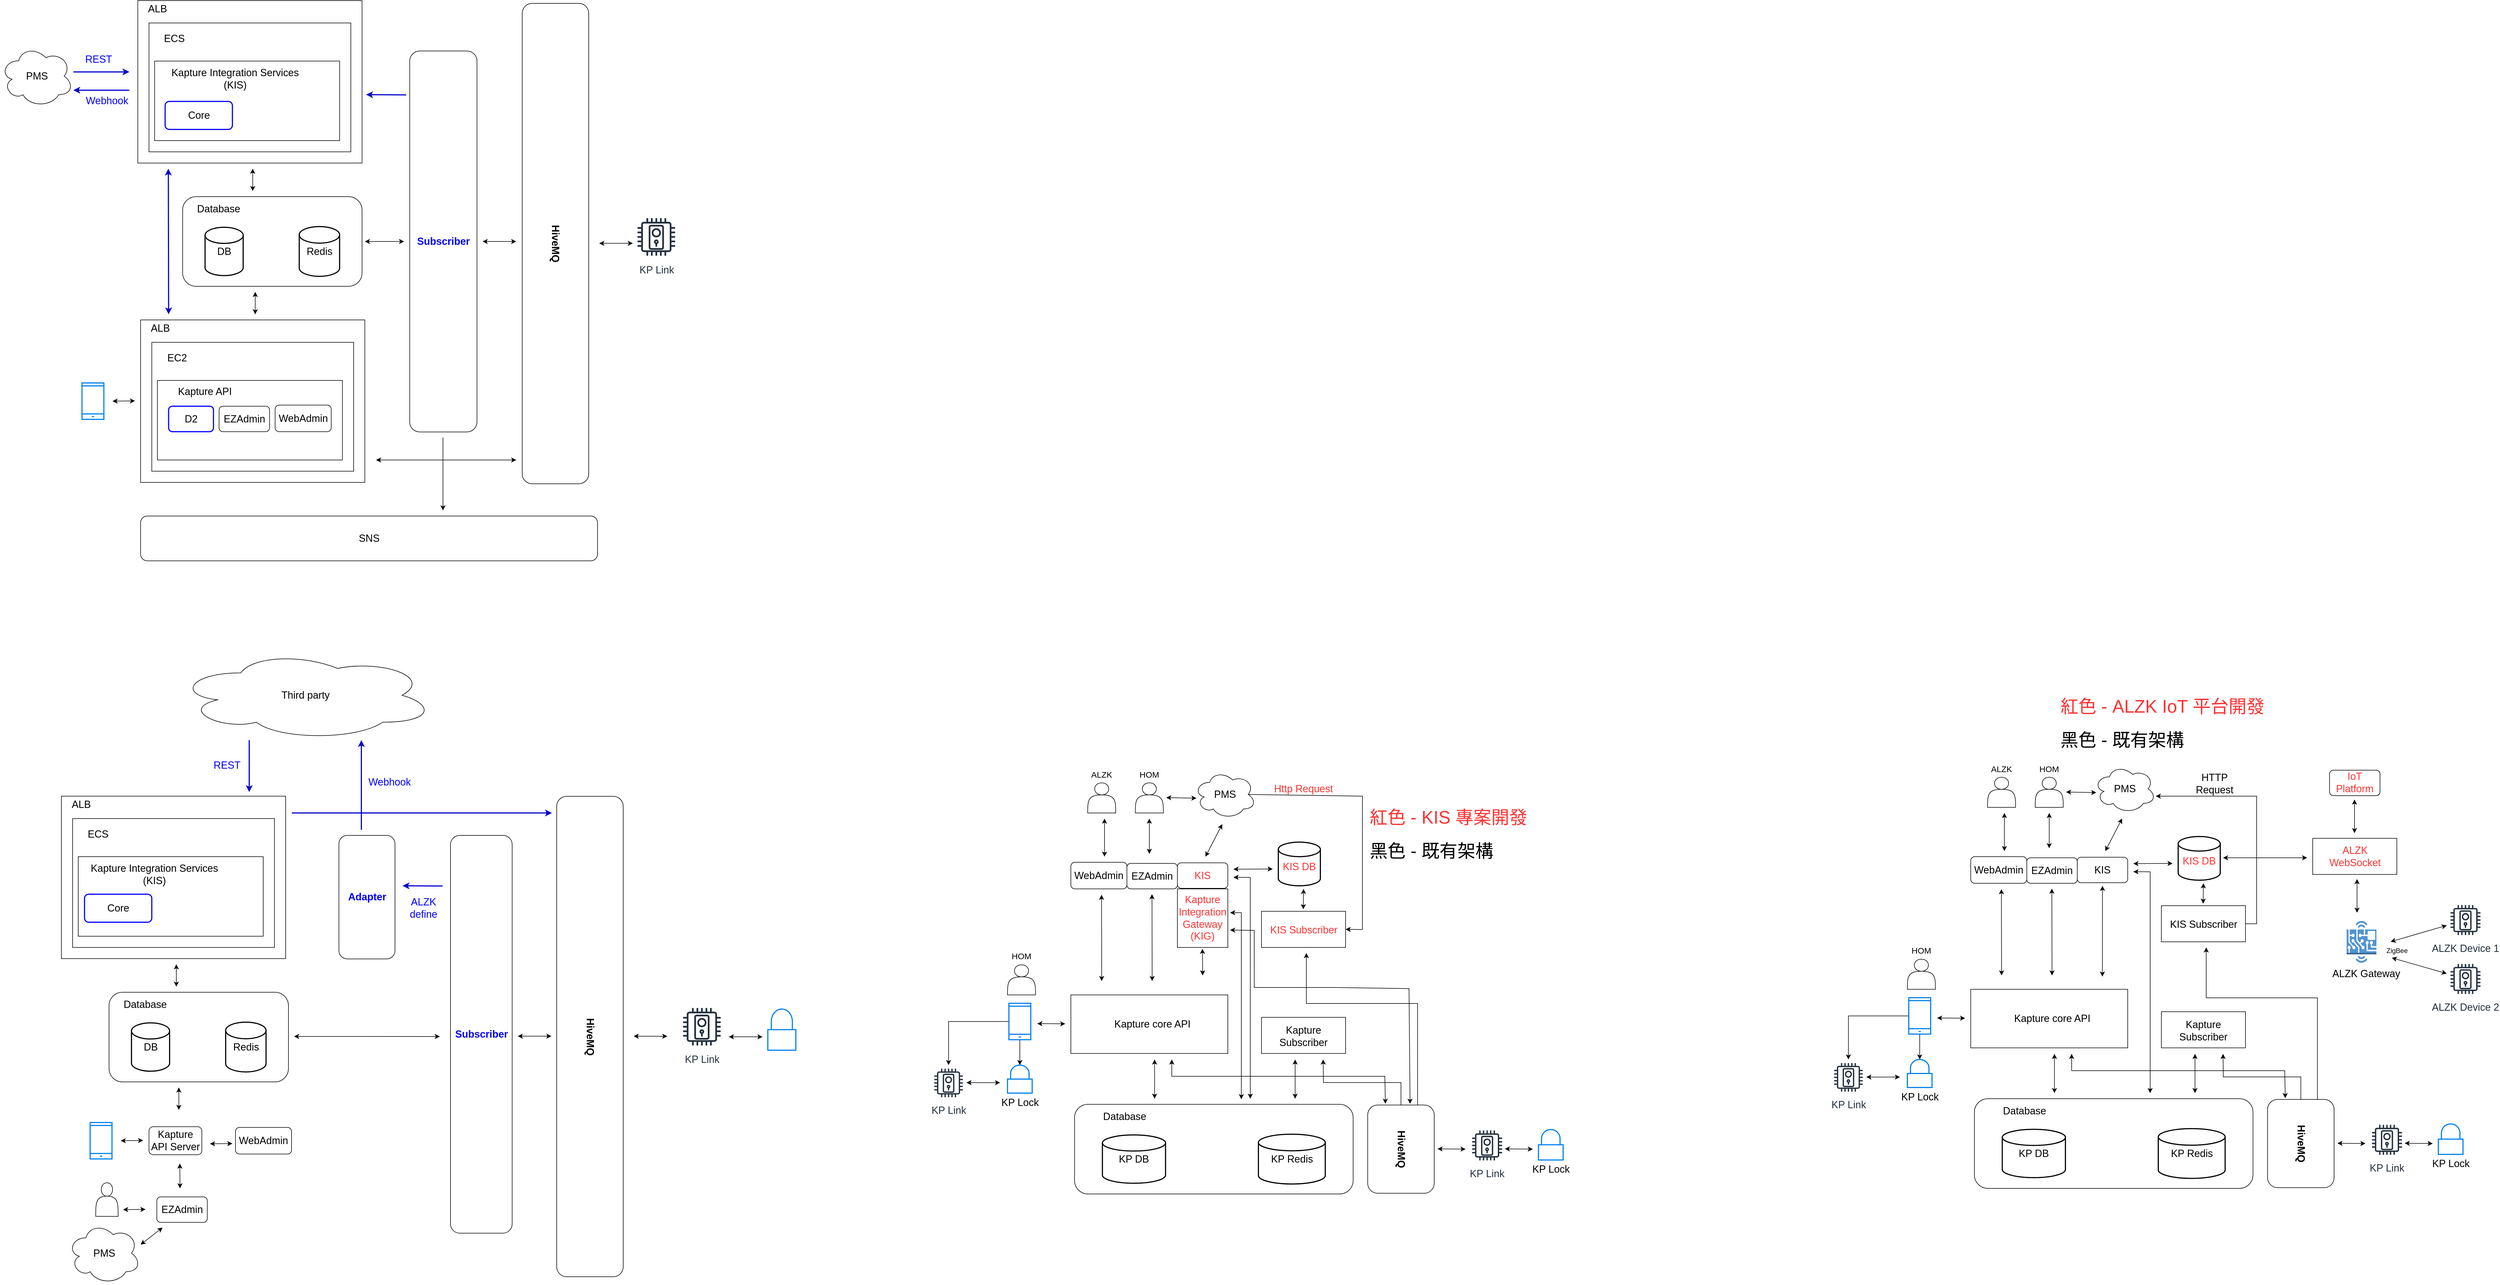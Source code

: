 <mxfile version="23.1.6" type="github">
  <diagram name="第1頁" id="pTdbA5UM3i_hhNW9NHbF">
    <mxGraphModel dx="431" dy="583" grid="1" gridSize="10" guides="1" tooltips="1" connect="1" arrows="1" fold="1" page="1" pageScale="1" pageWidth="827" pageHeight="1169" math="0" shadow="0">
      <root>
        <mxCell id="0" />
        <mxCell id="1" parent="0" />
        <mxCell id="v_c1Cu9leKUmqeBzcQBM-57" value="" style="rounded=0;whiteSpace=wrap;html=1;" parent="1" vertex="1">
          <mxGeometry x="1115.74" y="20" width="400" height="290" as="geometry" />
        </mxCell>
        <mxCell id="v_c1Cu9leKUmqeBzcQBM-1" value="" style="rounded=0;whiteSpace=wrap;html=1;fontSize=18;" parent="1" vertex="1">
          <mxGeometry x="1135.74" y="60" width="360" height="230" as="geometry" />
        </mxCell>
        <mxCell id="v_c1Cu9leKUmqeBzcQBM-5" value="&lt;font style=&quot;font-size: 18px&quot;&gt;ECS&lt;/font&gt;" style="text;html=1;strokeColor=none;fillColor=none;align=center;verticalAlign=middle;whiteSpace=wrap;rounded=0;" parent="1" vertex="1">
          <mxGeometry x="1135.74" y="73" width="90" height="30" as="geometry" />
        </mxCell>
        <mxCell id="v_c1Cu9leKUmqeBzcQBM-6" value="" style="rounded=0;whiteSpace=wrap;html=1;fontSize=18;" parent="1" vertex="1">
          <mxGeometry x="1145.74" y="128" width="330" height="142" as="geometry" />
        </mxCell>
        <mxCell id="v_c1Cu9leKUmqeBzcQBM-7" value="&lt;font style=&quot;font-size: 18px&quot;&gt;Kapture Integration Services (KIS)&lt;/font&gt;" style="text;html=1;strokeColor=none;fillColor=none;align=center;verticalAlign=middle;whiteSpace=wrap;rounded=0;" parent="1" vertex="1">
          <mxGeometry x="1154" y="140" width="271" height="40" as="geometry" />
        </mxCell>
        <mxCell id="v_c1Cu9leKUmqeBzcQBM-8" value="Core" style="rounded=1;whiteSpace=wrap;html=1;fontSize=18;strokeColor=#0000FF;strokeWidth=2;" parent="1" vertex="1">
          <mxGeometry x="1164.5" y="200" width="120" height="50" as="geometry" />
        </mxCell>
        <mxCell id="v_c1Cu9leKUmqeBzcQBM-20" value="" style="html=1;verticalLabelPosition=bottom;align=center;labelBackgroundColor=#ffffff;verticalAlign=top;strokeWidth=2;strokeColor=#0080F0;shadow=0;dashed=0;shape=mxgraph.ios7.icons.smartphone;fontSize=18;" parent="1" vertex="1">
          <mxGeometry x="1016.24" y="702.5" width="39" height="65" as="geometry" />
        </mxCell>
        <mxCell id="v_c1Cu9leKUmqeBzcQBM-23" value="" style="endArrow=classic;startArrow=classic;html=1;rounded=0;fontSize=18;" parent="1" edge="1">
          <mxGeometry width="50" height="50" relative="1" as="geometry">
            <mxPoint x="1070.74" y="735" as="sourcePoint" />
            <mxPoint x="1110.74" y="734.5" as="targetPoint" />
            <Array as="points" />
          </mxGeometry>
        </mxCell>
        <mxCell id="v_c1Cu9leKUmqeBzcQBM-59" value="&lt;span style=&quot;font-size: 18px;&quot;&gt;ALB&lt;/span&gt;" style="text;html=1;strokeColor=none;fillColor=none;align=center;verticalAlign=middle;whiteSpace=wrap;rounded=0;" parent="1" vertex="1">
          <mxGeometry x="1115.74" y="20" width="70" height="30" as="geometry" />
        </mxCell>
        <mxCell id="v_c1Cu9leKUmqeBzcQBM-61" value="&lt;font style=&quot;font-size: 18px;&quot;&gt;&lt;b style=&quot;&quot;&gt;Subscriber&lt;/b&gt;&lt;/font&gt;" style="rounded=1;whiteSpace=wrap;html=1;fontColor=#0000FF;" parent="1" vertex="1">
          <mxGeometry x="1600.74" y="110" width="120" height="680" as="geometry" />
        </mxCell>
        <mxCell id="v_c1Cu9leKUmqeBzcQBM-63" value="" style="rounded=0;whiteSpace=wrap;html=1;" parent="1" vertex="1">
          <mxGeometry x="1120.74" y="590" width="400" height="290" as="geometry" />
        </mxCell>
        <mxCell id="v_c1Cu9leKUmqeBzcQBM-64" value="" style="rounded=0;whiteSpace=wrap;html=1;fontSize=18;" parent="1" vertex="1">
          <mxGeometry x="1140.74" y="630" width="360" height="230" as="geometry" />
        </mxCell>
        <mxCell id="v_c1Cu9leKUmqeBzcQBM-65" value="&lt;font style=&quot;font-size: 18px&quot;&gt;EC2&lt;/font&gt;" style="text;html=1;strokeColor=none;fillColor=none;align=center;verticalAlign=middle;whiteSpace=wrap;rounded=0;" parent="1" vertex="1">
          <mxGeometry x="1140.74" y="643" width="90" height="30" as="geometry" />
        </mxCell>
        <mxCell id="v_c1Cu9leKUmqeBzcQBM-66" value="" style="rounded=0;whiteSpace=wrap;html=1;fontSize=18;" parent="1" vertex="1">
          <mxGeometry x="1150.74" y="698" width="330" height="142" as="geometry" />
        </mxCell>
        <mxCell id="v_c1Cu9leKUmqeBzcQBM-67" value="&lt;font style=&quot;font-size: 18px&quot;&gt;Kapture API&lt;/font&gt;" style="text;html=1;strokeColor=none;fillColor=none;align=center;verticalAlign=middle;whiteSpace=wrap;rounded=0;" parent="1" vertex="1">
          <mxGeometry x="1149.74" y="698" width="171" height="40" as="geometry" />
        </mxCell>
        <mxCell id="v_c1Cu9leKUmqeBzcQBM-68" value="D2" style="rounded=1;whiteSpace=wrap;html=1;fontSize=18;strokeColor=#0000FF;strokeWidth=2;" parent="1" vertex="1">
          <mxGeometry x="1170.74" y="744" width="80" height="45.5" as="geometry" />
        </mxCell>
        <mxCell id="v_c1Cu9leKUmqeBzcQBM-70" value="&lt;span style=&quot;font-size: 18px;&quot;&gt;ALB&lt;/span&gt;" style="text;html=1;strokeColor=none;fillColor=none;align=center;verticalAlign=middle;whiteSpace=wrap;rounded=0;" parent="1" vertex="1">
          <mxGeometry x="1120.74" y="590" width="70" height="30" as="geometry" />
        </mxCell>
        <mxCell id="v_c1Cu9leKUmqeBzcQBM-72" value="&lt;font style=&quot;font-size: 18px;&quot;&gt;PMS&lt;/font&gt;" style="ellipse;shape=cloud;whiteSpace=wrap;html=1;strokeColor=#000000;" parent="1" vertex="1">
          <mxGeometry x="870.74" y="100" width="130" height="110" as="geometry" />
        </mxCell>
        <mxCell id="v_c1Cu9leKUmqeBzcQBM-73" value="WebAdmin" style="rounded=1;whiteSpace=wrap;html=1;fontSize=18;strokeColor=#000000;" parent="1" vertex="1">
          <mxGeometry x="1360.74" y="742" width="100" height="47.5" as="geometry" />
        </mxCell>
        <mxCell id="v_c1Cu9leKUmqeBzcQBM-74" value="EZAdmin" style="rounded=1;whiteSpace=wrap;html=1;fontSize=18;strokeColor=default;" parent="1" vertex="1">
          <mxGeometry x="1260.74" y="744" width="90" height="45.5" as="geometry" />
        </mxCell>
        <mxCell id="v_c1Cu9leKUmqeBzcQBM-75" value="" style="endArrow=classic;startArrow=classic;html=1;rounded=0;fontSize=18;fontColor=#000000;" parent="1" edge="1">
          <mxGeometry width="50" height="50" relative="1" as="geometry">
            <mxPoint x="1320.74" y="360" as="sourcePoint" />
            <mxPoint x="1320.74" y="320" as="targetPoint" />
          </mxGeometry>
        </mxCell>
        <mxCell id="v_c1Cu9leKUmqeBzcQBM-26" value="&lt;font size=&quot;1&quot; style=&quot;&quot;&gt;&lt;b style=&quot;font-size: 18px;&quot;&gt;HiveMQ&lt;/b&gt;&lt;/font&gt;" style="rounded=1;whiteSpace=wrap;html=1;fontSize=18;strokeColor=#000000;rotation=90;movable=1;resizable=1;rotatable=1;deletable=1;editable=1;locked=0;connectable=1;" parent="1" vertex="1">
          <mxGeometry x="1431.99" y="394.43" width="857.5" height="118.63" as="geometry" />
        </mxCell>
        <mxCell id="v_c1Cu9leKUmqeBzcQBM-80" value="" style="group" parent="1" vertex="1" connectable="0">
          <mxGeometry x="1195.74" y="370" width="320" height="160" as="geometry" />
        </mxCell>
        <mxCell id="v_c1Cu9leKUmqeBzcQBM-11" value="DB" style="strokeWidth=2;html=1;shape=mxgraph.flowchart.database;whiteSpace=wrap;fontSize=18;" parent="v_c1Cu9leKUmqeBzcQBM-80" vertex="1">
          <mxGeometry x="40" y="54.667" width="68" height="86.222" as="geometry" />
        </mxCell>
        <mxCell id="v_c1Cu9leKUmqeBzcQBM-12" value="Redis" style="strokeWidth=2;html=1;shape=mxgraph.flowchart.database;whiteSpace=wrap;fontSize=18;" parent="v_c1Cu9leKUmqeBzcQBM-80" vertex="1">
          <mxGeometry x="208" y="53.333" width="72" height="88.889" as="geometry" />
        </mxCell>
        <mxCell id="v_c1Cu9leKUmqeBzcQBM-78" value="" style="rounded=1;whiteSpace=wrap;html=1;strokeColor=#000000;fontSize=18;fontColor=#000000;fillColor=none;" parent="v_c1Cu9leKUmqeBzcQBM-80" vertex="1">
          <mxGeometry width="320" height="160" as="geometry" />
        </mxCell>
        <mxCell id="v_c1Cu9leKUmqeBzcQBM-79" value="Database" style="text;html=1;strokeColor=none;fillColor=none;align=center;verticalAlign=middle;whiteSpace=wrap;rounded=0;fontSize=18;fontColor=#000000;" parent="v_c1Cu9leKUmqeBzcQBM-80" vertex="1">
          <mxGeometry x="40" y="8.889" width="48" height="26.667" as="geometry" />
        </mxCell>
        <mxCell id="v_c1Cu9leKUmqeBzcQBM-84" value="" style="endArrow=classic;startArrow=classic;html=1;rounded=0;fontSize=18;fontColor=#000000;" parent="1" edge="1">
          <mxGeometry width="50" height="50" relative="1" as="geometry">
            <mxPoint x="1325.24" y="580" as="sourcePoint" />
            <mxPoint x="1325.24" y="540" as="targetPoint" />
          </mxGeometry>
        </mxCell>
        <mxCell id="v_c1Cu9leKUmqeBzcQBM-85" value="" style="endArrow=classic;startArrow=classic;html=1;rounded=0;fontSize=18;fontColor=#000000;strokeColor=#0000CC;strokeWidth=2;" parent="1" edge="1">
          <mxGeometry width="50" height="50" relative="1" as="geometry">
            <mxPoint x="1170.74" y="580" as="sourcePoint" />
            <mxPoint x="1170.24" y="320" as="targetPoint" />
          </mxGeometry>
        </mxCell>
        <mxCell id="v_c1Cu9leKUmqeBzcQBM-86" value="" style="endArrow=classic;startArrow=classic;html=1;rounded=0;fontSize=18;fontColor=#000000;" parent="1" edge="1">
          <mxGeometry width="50" height="50" relative="1" as="geometry">
            <mxPoint x="1520.74" y="450" as="sourcePoint" />
            <mxPoint x="1590.74" y="450" as="targetPoint" />
          </mxGeometry>
        </mxCell>
        <mxCell id="v_c1Cu9leKUmqeBzcQBM-87" value="" style="endArrow=classic;startArrow=classic;html=1;rounded=0;fontSize=18;" parent="1" edge="1">
          <mxGeometry width="50" height="50" relative="1" as="geometry">
            <mxPoint x="1540.74" y="840" as="sourcePoint" />
            <mxPoint x="1790.74" y="840" as="targetPoint" />
            <Array as="points" />
          </mxGeometry>
        </mxCell>
        <mxCell id="v_c1Cu9leKUmqeBzcQBM-88" value="" style="endArrow=classic;startArrow=classic;html=1;rounded=0;fontSize=18;fontColor=#000000;" parent="1" edge="1">
          <mxGeometry width="50" height="50" relative="1" as="geometry">
            <mxPoint x="1730.74" y="450" as="sourcePoint" />
            <mxPoint x="1790.74" y="450" as="targetPoint" />
          </mxGeometry>
        </mxCell>
        <mxCell id="v_c1Cu9leKUmqeBzcQBM-90" value="&lt;font style=&quot;font-size: 18px;&quot;&gt;KP Link&lt;/font&gt;" style="sketch=0;outlineConnect=0;fontColor=#232F3E;gradientColor=none;strokeColor=#232F3E;fillColor=#ffffff;dashed=0;verticalLabelPosition=bottom;verticalAlign=top;align=center;html=1;fontSize=12;fontStyle=0;aspect=fixed;shape=mxgraph.aws4.resourceIcon;resIcon=mxgraph.aws4.door_lock;" parent="1" vertex="1">
          <mxGeometry x="1998.74" y="400" width="83.74" height="83.74" as="geometry" />
        </mxCell>
        <mxCell id="v_c1Cu9leKUmqeBzcQBM-93" value="" style="endArrow=classic;startArrow=classic;html=1;rounded=0;fontSize=18;fontColor=#000000;" parent="1" edge="1">
          <mxGeometry width="50" height="50" relative="1" as="geometry">
            <mxPoint x="1938.74" y="453.24" as="sourcePoint" />
            <mxPoint x="1998.74" y="453.24" as="targetPoint" />
          </mxGeometry>
        </mxCell>
        <mxCell id="v_c1Cu9leKUmqeBzcQBM-96" value="" style="endArrow=classic;html=1;rounded=0;strokeColor=#0000CC;strokeWidth=2;fontSize=18;fontColor=#0000FF;" parent="1" edge="1">
          <mxGeometry width="50" height="50" relative="1" as="geometry">
            <mxPoint x="1000.74" y="147.33" as="sourcePoint" />
            <mxPoint x="1100.74" y="147.33" as="targetPoint" />
          </mxGeometry>
        </mxCell>
        <mxCell id="v_c1Cu9leKUmqeBzcQBM-97" value="" style="endArrow=classic;html=1;rounded=0;strokeColor=#0000CC;strokeWidth=2;fontSize=18;fontColor=#0000FF;" parent="1" edge="1">
          <mxGeometry width="50" height="50" relative="1" as="geometry">
            <mxPoint x="1100.74" y="180" as="sourcePoint" />
            <mxPoint x="1000.74" y="180" as="targetPoint" />
          </mxGeometry>
        </mxCell>
        <mxCell id="v_c1Cu9leKUmqeBzcQBM-98" value="Webhook" style="text;html=1;strokeColor=none;fillColor=none;align=center;verticalAlign=middle;whiteSpace=wrap;rounded=0;fontSize=18;fontColor=#0000FF;" parent="1" vertex="1">
          <mxGeometry x="1030.74" y="184" width="60" height="30" as="geometry" />
        </mxCell>
        <mxCell id="v_c1Cu9leKUmqeBzcQBM-99" value="REST" style="text;html=1;strokeColor=none;fillColor=none;align=center;verticalAlign=middle;whiteSpace=wrap;rounded=0;fontSize=18;fontColor=#0000FF;" parent="1" vertex="1">
          <mxGeometry x="1016.24" y="110" width="60" height="30" as="geometry" />
        </mxCell>
        <mxCell id="v_c1Cu9leKUmqeBzcQBM-100" value="" style="rounded=0;whiteSpace=wrap;html=1;" parent="1" vertex="1">
          <mxGeometry x="979.5" y="1440" width="400" height="290" as="geometry" />
        </mxCell>
        <mxCell id="v_c1Cu9leKUmqeBzcQBM-101" value="" style="rounded=0;whiteSpace=wrap;html=1;fontSize=18;" parent="1" vertex="1">
          <mxGeometry x="999.5" y="1480" width="360" height="230" as="geometry" />
        </mxCell>
        <mxCell id="v_c1Cu9leKUmqeBzcQBM-102" value="&lt;font style=&quot;font-size: 18px&quot;&gt;ECS&lt;/font&gt;" style="text;html=1;strokeColor=none;fillColor=none;align=center;verticalAlign=middle;whiteSpace=wrap;rounded=0;" parent="1" vertex="1">
          <mxGeometry x="999.5" y="1493" width="90" height="30" as="geometry" />
        </mxCell>
        <mxCell id="v_c1Cu9leKUmqeBzcQBM-103" value="" style="rounded=0;whiteSpace=wrap;html=1;fontSize=18;" parent="1" vertex="1">
          <mxGeometry x="1009.5" y="1548" width="330" height="142" as="geometry" />
        </mxCell>
        <mxCell id="v_c1Cu9leKUmqeBzcQBM-104" value="&lt;font style=&quot;font-size: 18px&quot;&gt;Kapture Integration Services (KIS)&lt;/font&gt;" style="text;html=1;strokeColor=none;fillColor=none;align=center;verticalAlign=middle;whiteSpace=wrap;rounded=0;" parent="1" vertex="1">
          <mxGeometry x="1009.5" y="1560" width="271" height="40" as="geometry" />
        </mxCell>
        <mxCell id="v_c1Cu9leKUmqeBzcQBM-105" value="Core" style="rounded=1;whiteSpace=wrap;html=1;fontSize=18;strokeColor=#0000FF;strokeWidth=2;" parent="1" vertex="1">
          <mxGeometry x="1020.74" y="1615" width="120" height="50" as="geometry" />
        </mxCell>
        <mxCell id="v_c1Cu9leKUmqeBzcQBM-106" value="" style="html=1;verticalLabelPosition=bottom;align=center;labelBackgroundColor=#ffffff;verticalAlign=top;strokeWidth=2;strokeColor=#0080F0;shadow=0;dashed=0;shape=mxgraph.ios7.icons.smartphone;fontSize=18;" parent="1" vertex="1">
          <mxGeometry x="1030.74" y="2022.5" width="39" height="65" as="geometry" />
        </mxCell>
        <mxCell id="v_c1Cu9leKUmqeBzcQBM-107" value="" style="endArrow=classic;startArrow=classic;html=1;rounded=0;fontSize=18;" parent="1" edge="1">
          <mxGeometry width="50" height="50" relative="1" as="geometry">
            <mxPoint x="1085.24" y="2055" as="sourcePoint" />
            <mxPoint x="1125.24" y="2054.5" as="targetPoint" />
            <Array as="points" />
          </mxGeometry>
        </mxCell>
        <mxCell id="v_c1Cu9leKUmqeBzcQBM-108" value="&lt;span style=&quot;font-size: 18px;&quot;&gt;ALB&lt;/span&gt;" style="text;html=1;strokeColor=none;fillColor=none;align=center;verticalAlign=middle;whiteSpace=wrap;rounded=0;" parent="1" vertex="1">
          <mxGeometry x="979.5" y="1440" width="70" height="30" as="geometry" />
        </mxCell>
        <mxCell id="v_c1Cu9leKUmqeBzcQBM-109" value="&lt;font style=&quot;font-size: 18px;&quot;&gt;&lt;b style=&quot;&quot;&gt;Subscriber&lt;/b&gt;&lt;/font&gt;" style="rounded=1;whiteSpace=wrap;html=1;fontColor=#0000FF;" parent="1" vertex="1">
          <mxGeometry x="1673.5" y="1510" width="110" height="710" as="geometry" />
        </mxCell>
        <mxCell id="v_c1Cu9leKUmqeBzcQBM-115" value="Kapture API Server" style="rounded=1;whiteSpace=wrap;html=1;fontSize=18;strokeColor=#000000;" parent="1" vertex="1">
          <mxGeometry x="1135.74" y="2030" width="94.26" height="50" as="geometry" />
        </mxCell>
        <mxCell id="v_c1Cu9leKUmqeBzcQBM-117" value="&lt;font style=&quot;font-size: 18px;&quot;&gt;Third party&lt;/font&gt;" style="ellipse;shape=cloud;whiteSpace=wrap;html=1;strokeColor=#000000;" parent="1" vertex="1">
          <mxGeometry x="1184.5" y="1180" width="460" height="160" as="geometry" />
        </mxCell>
        <mxCell id="v_c1Cu9leKUmqeBzcQBM-118" value="WebAdmin" style="rounded=1;whiteSpace=wrap;html=1;fontSize=18;strokeColor=#000000;" parent="1" vertex="1">
          <mxGeometry x="1290" y="2031.25" width="100" height="47.5" as="geometry" />
        </mxCell>
        <mxCell id="v_c1Cu9leKUmqeBzcQBM-119" value="EZAdmin" style="rounded=1;whiteSpace=wrap;html=1;fontSize=18;strokeColor=default;" parent="1" vertex="1">
          <mxGeometry x="1149.74" y="2155.25" width="90" height="45.5" as="geometry" />
        </mxCell>
        <mxCell id="v_c1Cu9leKUmqeBzcQBM-120" value="" style="endArrow=classic;startArrow=classic;html=1;rounded=0;fontSize=18;fontColor=#000000;" parent="1" edge="1">
          <mxGeometry width="50" height="50" relative="1" as="geometry">
            <mxPoint x="1184.5" y="1780" as="sourcePoint" />
            <mxPoint x="1184.5" y="1740" as="targetPoint" />
          </mxGeometry>
        </mxCell>
        <mxCell id="v_c1Cu9leKUmqeBzcQBM-121" value="&lt;font size=&quot;1&quot; style=&quot;&quot;&gt;&lt;b style=&quot;font-size: 18px;&quot;&gt;HiveMQ&lt;/b&gt;&lt;/font&gt;" style="rounded=1;whiteSpace=wrap;html=1;fontSize=18;strokeColor=#000000;rotation=90;movable=1;resizable=1;rotatable=1;deletable=1;editable=1;locked=0;connectable=1;" parent="1" vertex="1">
          <mxGeometry x="1493.5" y="1809.69" width="857.5" height="118.63" as="geometry" />
        </mxCell>
        <mxCell id="v_c1Cu9leKUmqeBzcQBM-122" value="" style="group" parent="1" vertex="1" connectable="0">
          <mxGeometry x="1064.5" y="1790" width="320" height="160" as="geometry" />
        </mxCell>
        <mxCell id="v_c1Cu9leKUmqeBzcQBM-123" value="DB" style="strokeWidth=2;html=1;shape=mxgraph.flowchart.database;whiteSpace=wrap;fontSize=18;" parent="v_c1Cu9leKUmqeBzcQBM-122" vertex="1">
          <mxGeometry x="40" y="54.667" width="68" height="86.222" as="geometry" />
        </mxCell>
        <mxCell id="v_c1Cu9leKUmqeBzcQBM-124" value="Redis" style="strokeWidth=2;html=1;shape=mxgraph.flowchart.database;whiteSpace=wrap;fontSize=18;" parent="v_c1Cu9leKUmqeBzcQBM-122" vertex="1">
          <mxGeometry x="208" y="53.333" width="72" height="88.889" as="geometry" />
        </mxCell>
        <mxCell id="v_c1Cu9leKUmqeBzcQBM-125" value="" style="rounded=1;whiteSpace=wrap;html=1;strokeColor=#000000;fontSize=18;fontColor=#000000;fillColor=none;" parent="v_c1Cu9leKUmqeBzcQBM-122" vertex="1">
          <mxGeometry width="320" height="160" as="geometry" />
        </mxCell>
        <mxCell id="v_c1Cu9leKUmqeBzcQBM-126" value="Database" style="text;html=1;strokeColor=none;fillColor=none;align=center;verticalAlign=middle;whiteSpace=wrap;rounded=0;fontSize=18;fontColor=#000000;" parent="v_c1Cu9leKUmqeBzcQBM-122" vertex="1">
          <mxGeometry x="40" y="8.889" width="48" height="26.667" as="geometry" />
        </mxCell>
        <mxCell id="v_c1Cu9leKUmqeBzcQBM-127" value="" style="endArrow=classic;startArrow=classic;html=1;rounded=0;fontSize=18;fontColor=#000000;" parent="1" edge="1">
          <mxGeometry width="50" height="50" relative="1" as="geometry">
            <mxPoint x="1189" y="2000" as="sourcePoint" />
            <mxPoint x="1189" y="1960" as="targetPoint" />
          </mxGeometry>
        </mxCell>
        <mxCell id="v_c1Cu9leKUmqeBzcQBM-129" value="" style="endArrow=classic;startArrow=classic;html=1;rounded=0;fontSize=18;fontColor=#000000;" parent="1" edge="1">
          <mxGeometry width="50" height="50" relative="1" as="geometry">
            <mxPoint x="1394.5" y="1868.83" as="sourcePoint" />
            <mxPoint x="1654.5" y="1869" as="targetPoint" />
          </mxGeometry>
        </mxCell>
        <mxCell id="v_c1Cu9leKUmqeBzcQBM-131" value="" style="endArrow=classic;startArrow=classic;html=1;rounded=0;fontSize=18;fontColor=#000000;" parent="1" edge="1">
          <mxGeometry width="50" height="50" relative="1" as="geometry">
            <mxPoint x="1793.5" y="1868.33" as="sourcePoint" />
            <mxPoint x="1853.5" y="1868.33" as="targetPoint" />
          </mxGeometry>
        </mxCell>
        <mxCell id="v_c1Cu9leKUmqeBzcQBM-133" value="&lt;font style=&quot;font-size: 18px;&quot;&gt;KP Link&lt;/font&gt;" style="sketch=0;outlineConnect=0;fontColor=#232F3E;gradientColor=none;strokeColor=#232F3E;fillColor=#ffffff;dashed=0;verticalLabelPosition=bottom;verticalAlign=top;align=center;html=1;fontSize=12;fontStyle=0;aspect=fixed;shape=mxgraph.aws4.resourceIcon;resIcon=mxgraph.aws4.door_lock;" parent="1" vertex="1">
          <mxGeometry x="2080" y="1809.69" width="83.74" height="83.74" as="geometry" />
        </mxCell>
        <mxCell id="v_c1Cu9leKUmqeBzcQBM-134" value="" style="endArrow=classic;startArrow=classic;html=1;rounded=0;fontSize=18;fontColor=#000000;" parent="1" edge="1">
          <mxGeometry width="50" height="50" relative="1" as="geometry">
            <mxPoint x="2000.25" y="1868.5" as="sourcePoint" />
            <mxPoint x="2060.25" y="1868.5" as="targetPoint" />
          </mxGeometry>
        </mxCell>
        <mxCell id="v_c1Cu9leKUmqeBzcQBM-136" value="" style="endArrow=classic;html=1;rounded=0;strokeColor=#0000CC;strokeWidth=2;fontSize=18;fontColor=#0000FF;" parent="1" edge="1">
          <mxGeometry width="50" height="50" relative="1" as="geometry">
            <mxPoint x="1314.5" y="1340" as="sourcePoint" />
            <mxPoint x="1314.5" y="1432.67" as="targetPoint" />
          </mxGeometry>
        </mxCell>
        <mxCell id="v_c1Cu9leKUmqeBzcQBM-139" value="REST" style="text;html=1;strokeColor=none;fillColor=none;align=center;verticalAlign=middle;whiteSpace=wrap;rounded=0;fontSize=18;fontColor=#0000FF;" parent="1" vertex="1">
          <mxGeometry x="1244.5" y="1370" width="60" height="30" as="geometry" />
        </mxCell>
        <mxCell id="v_c1Cu9leKUmqeBzcQBM-140" value="&lt;b style=&quot;border-color: var(--border-color); font-size: 18px;&quot;&gt;Adapter&lt;/b&gt;" style="rounded=1;whiteSpace=wrap;html=1;fontColor=#0000FF;" parent="1" vertex="1">
          <mxGeometry x="1474.5" y="1510" width="100" height="220.5" as="geometry" />
        </mxCell>
        <mxCell id="v_c1Cu9leKUmqeBzcQBM-142" value="" style="endArrow=classic;html=1;rounded=0;strokeColor=#0000CC;strokeWidth=2;fontSize=18;fontColor=#0000FF;" parent="1" edge="1">
          <mxGeometry width="50" height="50" relative="1" as="geometry">
            <mxPoint x="1514.5" y="1500" as="sourcePoint" />
            <mxPoint x="1514.5" y="1340" as="targetPoint" />
          </mxGeometry>
        </mxCell>
        <mxCell id="v_c1Cu9leKUmqeBzcQBM-143" value="Webhook" style="text;html=1;strokeColor=none;fillColor=none;align=center;verticalAlign=middle;whiteSpace=wrap;rounded=0;fontSize=18;fontColor=#0000FF;" parent="1" vertex="1">
          <mxGeometry x="1534.5" y="1400" width="60" height="30" as="geometry" />
        </mxCell>
        <mxCell id="v_c1Cu9leKUmqeBzcQBM-145" value="ALZK &lt;br&gt;define" style="text;html=1;align=center;verticalAlign=middle;resizable=0;points=[];autosize=1;strokeColor=none;fillColor=none;fontSize=18;fontColor=#0000FF;" parent="1" vertex="1">
          <mxGeometry x="1589.5" y="1610" width="70" height="60" as="geometry" />
        </mxCell>
        <mxCell id="v_c1Cu9leKUmqeBzcQBM-146" value="&lt;font color=&quot;#000000&quot;&gt;SNS&lt;/font&gt;" style="rounded=1;whiteSpace=wrap;html=1;strokeColor=#000000;strokeWidth=1;fontSize=18;fontColor=#0000FF;fillColor=none;" parent="1" vertex="1">
          <mxGeometry x="1120.74" y="940" width="815" height="80" as="geometry" />
        </mxCell>
        <mxCell id="v_c1Cu9leKUmqeBzcQBM-147" value="" style="endArrow=classic;html=1;rounded=0;strokeColor=#000000;strokeWidth=1;fontSize=18;fontColor=#0000FF;" parent="1" edge="1">
          <mxGeometry width="50" height="50" relative="1" as="geometry">
            <mxPoint x="1660.07" y="800" as="sourcePoint" />
            <mxPoint x="1660.07" y="930" as="targetPoint" />
          </mxGeometry>
        </mxCell>
        <mxCell id="v_c1Cu9leKUmqeBzcQBM-150" value="" style="endArrow=classic;html=1;rounded=0;strokeColor=#0000CC;strokeWidth=2;fontSize=18;fontColor=#0000FF;" parent="1" edge="1">
          <mxGeometry width="50" height="50" relative="1" as="geometry">
            <mxPoint x="1390.5" y="1470" as="sourcePoint" />
            <mxPoint x="1854.5" y="1470" as="targetPoint" />
          </mxGeometry>
        </mxCell>
        <mxCell id="XDWvyUb1h6gLbG983VdY-1" value="" style="endArrow=classic;html=1;rounded=0;strokeColor=#0000CC;strokeWidth=2;fontSize=18;fontColor=#0000FF;" parent="1" edge="1">
          <mxGeometry width="50" height="50" relative="1" as="geometry">
            <mxPoint x="1659.5" y="1600.33" as="sourcePoint" />
            <mxPoint x="1588" y="1600" as="targetPoint" />
          </mxGeometry>
        </mxCell>
        <mxCell id="XDWvyUb1h6gLbG983VdY-2" value="" style="endArrow=classic;html=1;rounded=0;strokeColor=#0000CC;strokeWidth=2;fontSize=18;fontColor=#0000FF;" parent="1" edge="1">
          <mxGeometry width="50" height="50" relative="1" as="geometry">
            <mxPoint x="1594.5" y="188.33" as="sourcePoint" />
            <mxPoint x="1523" y="188" as="targetPoint" />
          </mxGeometry>
        </mxCell>
        <mxCell id="XDWvyUb1h6gLbG983VdY-4" value="" style="html=1;verticalLabelPosition=bottom;align=center;labelBackgroundColor=#ffffff;verticalAlign=top;strokeWidth=2;strokeColor=#0080F0;shadow=0;dashed=0;shape=mxgraph.ios7.icons.locked;" parent="1" vertex="1">
          <mxGeometry x="2239.49" y="1819.99" width="50" height="73.44" as="geometry" />
        </mxCell>
        <mxCell id="XDWvyUb1h6gLbG983VdY-5" value="" style="endArrow=classic;startArrow=classic;html=1;rounded=0;fontSize=18;fontColor=#000000;" parent="1" edge="1">
          <mxGeometry width="50" height="50" relative="1" as="geometry">
            <mxPoint x="2170" y="1869.5" as="sourcePoint" />
            <mxPoint x="2230" y="1869.5" as="targetPoint" />
          </mxGeometry>
        </mxCell>
        <mxCell id="XDWvyUb1h6gLbG983VdY-7" value="" style="shape=actor;whiteSpace=wrap;html=1;" parent="1" vertex="1">
          <mxGeometry x="1040.74" y="2130" width="40" height="60" as="geometry" />
        </mxCell>
        <mxCell id="XDWvyUb1h6gLbG983VdY-10" value="&lt;font style=&quot;font-size: 18px;&quot;&gt;PMS&lt;/font&gt;" style="ellipse;shape=cloud;whiteSpace=wrap;html=1;strokeColor=#000000;" parent="1" vertex="1">
          <mxGeometry x="990.74" y="2200.75" width="130" height="110" as="geometry" />
        </mxCell>
        <mxCell id="XDWvyUb1h6gLbG983VdY-11" value="" style="endArrow=classic;startArrow=classic;html=1;rounded=0;fontSize=18;" parent="1" edge="1">
          <mxGeometry width="50" height="50" relative="1" as="geometry">
            <mxPoint x="1089.5" y="2178" as="sourcePoint" />
            <mxPoint x="1129.5" y="2177.5" as="targetPoint" />
            <Array as="points" />
          </mxGeometry>
        </mxCell>
        <mxCell id="XDWvyUb1h6gLbG983VdY-13" value="" style="endArrow=classic;startArrow=classic;html=1;rounded=0;fontSize=18;" parent="1" edge="1">
          <mxGeometry width="50" height="50" relative="1" as="geometry">
            <mxPoint x="1120.74" y="2240.5" as="sourcePoint" />
            <mxPoint x="1160" y="2210" as="targetPoint" />
            <Array as="points" />
          </mxGeometry>
        </mxCell>
        <mxCell id="XDWvyUb1h6gLbG983VdY-14" value="" style="endArrow=classic;startArrow=classic;html=1;rounded=0;fontSize=18;" parent="1" edge="1">
          <mxGeometry width="50" height="50" relative="1" as="geometry">
            <mxPoint x="1244.5" y="2060.5" as="sourcePoint" />
            <mxPoint x="1284.5" y="2060" as="targetPoint" />
            <Array as="points" />
          </mxGeometry>
        </mxCell>
        <mxCell id="XDWvyUb1h6gLbG983VdY-15" value="" style="endArrow=classic;startArrow=classic;html=1;rounded=0;fontSize=18;" parent="1" edge="1">
          <mxGeometry width="50" height="50" relative="1" as="geometry">
            <mxPoint x="1190.74" y="2095.75" as="sourcePoint" />
            <mxPoint x="1191" y="2140" as="targetPoint" />
            <Array as="points" />
          </mxGeometry>
        </mxCell>
        <mxCell id="XDWvyUb1h6gLbG983VdY-16" value="" style="rounded=0;whiteSpace=wrap;html=1;fontSize=18;" parent="1" vertex="1">
          <mxGeometry x="2970" y="1605.5" width="90" height="104.5" as="geometry" />
        </mxCell>
        <mxCell id="XDWvyUb1h6gLbG983VdY-17" value="&lt;font style=&quot;font-size: 18px&quot;&gt;&lt;font color=&quot;#ff3333&quot;&gt;Kapture Integration Gateway (KIG)&lt;/font&gt;&lt;br&gt;&lt;/font&gt;" style="text;html=1;strokeColor=none;fillColor=none;align=center;verticalAlign=middle;whiteSpace=wrap;rounded=0;" parent="1" vertex="1">
          <mxGeometry x="2969.75" y="1633.88" width="90.25" height="47.75" as="geometry" />
        </mxCell>
        <mxCell id="XDWvyUb1h6gLbG983VdY-18" value="WebAdmin" style="rounded=1;whiteSpace=wrap;html=1;fontSize=18;strokeColor=#000000;" parent="1" vertex="1">
          <mxGeometry x="2780" y="1558" width="100" height="47.5" as="geometry" />
        </mxCell>
        <mxCell id="XDWvyUb1h6gLbG983VdY-19" value="EZAdmin" style="rounded=1;whiteSpace=wrap;html=1;fontSize=18;strokeColor=default;" parent="1" vertex="1">
          <mxGeometry x="2880" y="1560" width="90" height="45.5" as="geometry" />
        </mxCell>
        <mxCell id="XDWvyUb1h6gLbG983VdY-22" value="" style="rounded=0;whiteSpace=wrap;html=1;fontSize=18;" parent="1" vertex="1">
          <mxGeometry x="2780" y="1794.75" width="280" height="104.5" as="geometry" />
        </mxCell>
        <mxCell id="XDWvyUb1h6gLbG983VdY-29" value="&lt;font style=&quot;font-size: 18px&quot;&gt;Kapture core API&lt;br&gt;&lt;/font&gt;" style="text;html=1;strokeColor=none;fillColor=none;align=center;verticalAlign=middle;whiteSpace=wrap;rounded=0;" parent="1" vertex="1">
          <mxGeometry x="2799.75" y="1827" width="250.5" height="40" as="geometry" />
        </mxCell>
        <mxCell id="XDWvyUb1h6gLbG983VdY-84" style="edgeStyle=orthogonalEdgeStyle;rounded=0;orthogonalLoop=1;jettySize=auto;html=1;fontSize=32;fontColor=#000000;" parent="1" source="XDWvyUb1h6gLbG983VdY-30" target="XDWvyUb1h6gLbG983VdY-81" edge="1">
          <mxGeometry relative="1" as="geometry" />
        </mxCell>
        <mxCell id="XDWvyUb1h6gLbG983VdY-85" style="edgeStyle=orthogonalEdgeStyle;rounded=0;orthogonalLoop=1;jettySize=auto;html=1;fontSize=32;fontColor=#000000;" parent="1" source="XDWvyUb1h6gLbG983VdY-30" target="XDWvyUb1h6gLbG983VdY-82" edge="1">
          <mxGeometry relative="1" as="geometry" />
        </mxCell>
        <mxCell id="XDWvyUb1h6gLbG983VdY-30" value="" style="html=1;verticalLabelPosition=bottom;align=center;labelBackgroundColor=#ffffff;verticalAlign=top;strokeWidth=2;strokeColor=#0080F0;shadow=0;dashed=0;shape=mxgraph.ios7.icons.smartphone;fontSize=18;" parent="1" vertex="1">
          <mxGeometry x="2669.49" y="1809.69" width="39" height="65" as="geometry" />
        </mxCell>
        <mxCell id="XDWvyUb1h6gLbG983VdY-32" value="&lt;font style=&quot;font-size: 18px;&quot;&gt;PMS&lt;/font&gt;" style="ellipse;shape=cloud;whiteSpace=wrap;html=1;strokeColor=#000000;" parent="1" vertex="1">
          <mxGeometry x="3000" y="1394" width="110" height="86" as="geometry" />
        </mxCell>
        <mxCell id="XDWvyUb1h6gLbG983VdY-33" value="" style="endArrow=classic;startArrow=classic;html=1;rounded=0;fontSize=18;" parent="1" edge="1">
          <mxGeometry width="50" height="50" relative="1" as="geometry">
            <mxPoint x="2840" y="1548" as="sourcePoint" />
            <mxPoint x="2840" y="1480" as="targetPoint" />
            <Array as="points" />
          </mxGeometry>
        </mxCell>
        <mxCell id="XDWvyUb1h6gLbG983VdY-34" value="" style="endArrow=classic;startArrow=classic;html=1;rounded=0;fontSize=18;" parent="1" edge="1">
          <mxGeometry width="50" height="50" relative="1" as="geometry">
            <mxPoint x="3020" y="1548" as="sourcePoint" />
            <mxPoint x="3050" y="1490" as="targetPoint" />
            <Array as="points" />
          </mxGeometry>
        </mxCell>
        <mxCell id="XDWvyUb1h6gLbG983VdY-35" value="" style="endArrow=classic;startArrow=classic;html=1;rounded=0;fontSize=18;" parent="1" edge="1">
          <mxGeometry width="50" height="50" relative="1" as="geometry">
            <mxPoint x="2920" y="1543" as="sourcePoint" />
            <mxPoint x="2920" y="1480" as="targetPoint" />
            <Array as="points" />
          </mxGeometry>
        </mxCell>
        <mxCell id="XDWvyUb1h6gLbG983VdY-38" value="" style="endArrow=classic;startArrow=classic;html=1;rounded=0;fontSize=18;fontColor=#000000;" parent="1" edge="1">
          <mxGeometry width="50" height="50" relative="1" as="geometry">
            <mxPoint x="2929.33" y="1910" as="sourcePoint" />
            <mxPoint x="2929.33" y="1980" as="targetPoint" />
          </mxGeometry>
        </mxCell>
        <mxCell id="XDWvyUb1h6gLbG983VdY-40" value="" style="endArrow=classic;startArrow=classic;html=1;rounded=0;fontSize=18;fontColor=#000000;" parent="1" edge="1">
          <mxGeometry width="50" height="50" relative="1" as="geometry">
            <mxPoint x="2720" y="1846" as="sourcePoint" />
            <mxPoint x="2770" y="1846.33" as="targetPoint" />
          </mxGeometry>
        </mxCell>
        <mxCell id="XDWvyUb1h6gLbG983VdY-51" value="" style="endArrow=classic;startArrow=classic;html=1;rounded=0;fontSize=18;fontColor=#000000;" parent="1" edge="1">
          <mxGeometry width="50" height="50" relative="1" as="geometry">
            <mxPoint x="3180" y="1910" as="sourcePoint" />
            <mxPoint x="3180" y="1980" as="targetPoint" />
          </mxGeometry>
        </mxCell>
        <mxCell id="XDWvyUb1h6gLbG983VdY-54" value="&lt;font style=&quot;font-size: 18px&quot;&gt;&lt;font color=&quot;#ff3333&quot;&gt;Http Request&lt;/font&gt;&lt;br&gt;&lt;/font&gt;" style="text;html=1;strokeColor=none;fillColor=none;align=center;verticalAlign=middle;whiteSpace=wrap;rounded=0;movable=1;resizable=1;rotatable=1;deletable=1;editable=1;connectable=1;" parent="1" vertex="1">
          <mxGeometry x="3140" y="1416.75" width="110" height="20.5" as="geometry" />
        </mxCell>
        <mxCell id="OuAUuCn335eV1-4YZ0QD-24" style="edgeStyle=orthogonalEdgeStyle;rounded=0;orthogonalLoop=1;jettySize=auto;html=1;exitX=0;exitY=0.5;exitDx=0;exitDy=0;" parent="1" source="XDWvyUb1h6gLbG983VdY-55" edge="1">
          <mxGeometry relative="1" as="geometry">
            <mxPoint x="3230" y="1910" as="targetPoint" />
          </mxGeometry>
        </mxCell>
        <mxCell id="OuAUuCn335eV1-4YZ0QD-27" style="edgeStyle=orthogonalEdgeStyle;rounded=0;orthogonalLoop=1;jettySize=auto;html=1;exitX=0;exitY=0.25;exitDx=0;exitDy=0;" parent="1" source="XDWvyUb1h6gLbG983VdY-55" edge="1">
          <mxGeometry relative="1" as="geometry">
            <mxPoint x="3200" y="1720" as="targetPoint" />
            <Array as="points">
              <mxPoint x="3398" y="1810" />
              <mxPoint x="3200" y="1810" />
            </Array>
          </mxGeometry>
        </mxCell>
        <mxCell id="XDWvyUb1h6gLbG983VdY-55" value="&lt;font size=&quot;1&quot; style=&quot;&quot;&gt;&lt;b style=&quot;font-size: 18px;&quot;&gt;HiveMQ&lt;/b&gt;&lt;/font&gt;" style="rounded=1;whiteSpace=wrap;html=1;fontSize=18;strokeColor=#000000;rotation=90;movable=1;resizable=1;rotatable=1;deletable=1;editable=1;locked=0;connectable=1;" parent="1" vertex="1">
          <mxGeometry x="3290" y="2010.69" width="157.5" height="118.63" as="geometry" />
        </mxCell>
        <mxCell id="XDWvyUb1h6gLbG983VdY-57" value="&lt;font style=&quot;font-size: 18px;&quot;&gt;KP Link&lt;/font&gt;" style="sketch=0;outlineConnect=0;fontColor=#232F3E;gradientColor=none;strokeColor=#232F3E;fillColor=#ffffff;dashed=0;verticalLabelPosition=bottom;verticalAlign=top;align=center;html=1;fontSize=12;fontStyle=0;aspect=fixed;shape=mxgraph.aws4.resourceIcon;resIcon=mxgraph.aws4.door_lock;" parent="1" vertex="1">
          <mxGeometry x="3489" y="2030" width="66.87" height="66.87" as="geometry" />
        </mxCell>
        <mxCell id="XDWvyUb1h6gLbG983VdY-58" value="" style="endArrow=classic;startArrow=classic;html=1;rounded=0;fontSize=18;fontColor=#000000;" parent="1" edge="1">
          <mxGeometry width="50" height="50" relative="1" as="geometry">
            <mxPoint x="3434" y="2069.5" as="sourcePoint" />
            <mxPoint x="3484" y="2070" as="targetPoint" />
          </mxGeometry>
        </mxCell>
        <mxCell id="XDWvyUb1h6gLbG983VdY-59" value="&lt;font style=&quot;font-size: 18px;&quot;&gt;KP Lock&lt;/font&gt;" style="html=1;verticalLabelPosition=bottom;align=center;labelBackgroundColor=#ffffff;verticalAlign=top;strokeWidth=2;strokeColor=#0080F0;shadow=0;dashed=0;shape=mxgraph.ios7.icons.locked;" parent="1" vertex="1">
          <mxGeometry x="3614" y="2035" width="44.01" height="54.37" as="geometry" />
        </mxCell>
        <mxCell id="XDWvyUb1h6gLbG983VdY-60" value="" style="endArrow=classic;startArrow=classic;html=1;rounded=0;fontSize=18;fontColor=#000000;" parent="1" edge="1">
          <mxGeometry width="50" height="50" relative="1" as="geometry">
            <mxPoint x="3554" y="2069.5" as="sourcePoint" />
            <mxPoint x="3604" y="2070" as="targetPoint" />
          </mxGeometry>
        </mxCell>
        <mxCell id="XDWvyUb1h6gLbG983VdY-63" value="&lt;h1 style=&quot;font-size: 32px;&quot;&gt;&lt;span style=&quot;font-weight: 400;&quot;&gt;&lt;font style=&quot;font-size: 32px;&quot;&gt;紅色 - KIS 專案開發&lt;/font&gt;&lt;/span&gt;&lt;/h1&gt;&lt;div style=&quot;font-size: 32px;&quot;&gt;&lt;font style=&quot;font-size: 32px;&quot;&gt;&lt;font color=&quot;#000000&quot;&gt;黑色 - &lt;/font&gt;&lt;font style=&quot;font-size: 32px;&quot; color=&quot;#000000&quot;&gt;既有架構&lt;/font&gt;&lt;/font&gt;&lt;/div&gt;" style="text;html=1;strokeColor=none;fillColor=none;spacing=5;spacingTop=-20;whiteSpace=wrap;overflow=hidden;rounded=0;fontColor=#FF3333;" parent="1" vertex="1">
          <mxGeometry x="3308" y="1448" width="360" height="120" as="geometry" />
        </mxCell>
        <mxCell id="XDWvyUb1h6gLbG983VdY-65" value="&lt;font color=&quot;#ff3333&quot;&gt;KIS&lt;/font&gt;" style="rounded=1;whiteSpace=wrap;html=1;fontSize=18;strokeColor=#000000;strokeWidth=1;" parent="1" vertex="1">
          <mxGeometry x="2970" y="1559" width="90" height="45.5" as="geometry" />
        </mxCell>
        <mxCell id="XDWvyUb1h6gLbG983VdY-68" value="&lt;font color=&quot;#ff3333&quot; style=&quot;font-size: 18px;&quot;&gt;KIS DB&lt;/font&gt;" style="strokeWidth=2;html=1;shape=mxgraph.flowchart.database;whiteSpace=wrap;fontSize=32;fontColor=#000000;strokeColor=#000000;" parent="1" vertex="1">
          <mxGeometry x="3150" y="1522" width="75" height="78" as="geometry" />
        </mxCell>
        <mxCell id="XDWvyUb1h6gLbG983VdY-81" value="&lt;font style=&quot;font-size: 18px;&quot;&gt;KP Link&lt;/font&gt;" style="sketch=0;outlineConnect=0;fontColor=#232F3E;gradientColor=none;strokeColor=#232F3E;fillColor=#ffffff;dashed=0;verticalLabelPosition=bottom;verticalAlign=top;align=center;html=1;fontSize=12;fontStyle=0;aspect=fixed;shape=mxgraph.aws4.resourceIcon;resIcon=mxgraph.aws4.door_lock;" parent="1" vertex="1">
          <mxGeometry x="2530" y="1920" width="63.74" height="63.74" as="geometry" />
        </mxCell>
        <mxCell id="XDWvyUb1h6gLbG983VdY-82" value="&lt;font style=&quot;font-size: 18px;&quot;&gt;KP Lock&lt;/font&gt;" style="html=1;verticalLabelPosition=bottom;align=center;labelBackgroundColor=#ffffff;verticalAlign=top;strokeWidth=2;strokeColor=#0080F0;shadow=0;dashed=0;shape=mxgraph.ios7.icons.locked;" parent="1" vertex="1">
          <mxGeometry x="2666.99" y="1920" width="43.99" height="50" as="geometry" />
        </mxCell>
        <mxCell id="XDWvyUb1h6gLbG983VdY-83" value="" style="endArrow=classic;startArrow=classic;html=1;rounded=0;fontSize=18;fontColor=#000000;" parent="1" edge="1">
          <mxGeometry width="50" height="50" relative="1" as="geometry">
            <mxPoint x="2593.74" y="1951.37" as="sourcePoint" />
            <mxPoint x="2653.74" y="1951.37" as="targetPoint" />
          </mxGeometry>
        </mxCell>
        <mxCell id="OuAUuCn335eV1-4YZ0QD-2" value="" style="group" parent="1" vertex="1" connectable="0">
          <mxGeometry x="3120" y="1834.75" width="150" height="64.5" as="geometry" />
        </mxCell>
        <mxCell id="XDWvyUb1h6gLbG983VdY-47" value="" style="rounded=0;whiteSpace=wrap;html=1;fontSize=18;movable=1;resizable=1;rotatable=1;deletable=1;editable=1;connectable=1;" parent="OuAUuCn335eV1-4YZ0QD-2" vertex="1">
          <mxGeometry width="150" height="64.5" as="geometry" />
        </mxCell>
        <mxCell id="XDWvyUb1h6gLbG983VdY-43" value="&lt;font style=&quot;font-size: 18px&quot;&gt;Kapture Subscriber&lt;br&gt;&lt;/font&gt;" style="text;html=1;strokeColor=none;fillColor=none;align=center;verticalAlign=middle;whiteSpace=wrap;rounded=0;movable=1;resizable=1;rotatable=1;deletable=1;editable=1;connectable=1;" parent="OuAUuCn335eV1-4YZ0QD-2" vertex="1">
          <mxGeometry x="40" y="24" width="70" height="20.5" as="geometry" />
        </mxCell>
        <mxCell id="XDWvyUb1h6gLbG983VdY-44" style="edgeStyle=orthogonalEdgeStyle;rounded=0;orthogonalLoop=1;jettySize=auto;html=1;exitX=0.5;exitY=1;exitDx=0;exitDy=0;movable=1;resizable=1;rotatable=1;deletable=1;editable=1;connectable=1;" parent="OuAUuCn335eV1-4YZ0QD-2" source="XDWvyUb1h6gLbG983VdY-43" target="XDWvyUb1h6gLbG983VdY-43" edge="1">
          <mxGeometry relative="1" as="geometry" />
        </mxCell>
        <mxCell id="OuAUuCn335eV1-4YZ0QD-4" value="" style="group" parent="1" vertex="1" connectable="0">
          <mxGeometry x="3120" y="1645.5" width="150" height="64.5" as="geometry" />
        </mxCell>
        <mxCell id="XDWvyUb1h6gLbG983VdY-45" value="" style="rounded=0;whiteSpace=wrap;html=1;fontSize=18;movable=1;resizable=1;rotatable=1;deletable=1;editable=1;connectable=1;" parent="OuAUuCn335eV1-4YZ0QD-4" vertex="1">
          <mxGeometry width="150" height="64.5" as="geometry" />
        </mxCell>
        <mxCell id="XDWvyUb1h6gLbG983VdY-46" value="&lt;font style=&quot;font-size: 18px&quot;&gt;&lt;font color=&quot;#ff3333&quot;&gt;KIS&amp;nbsp;Subscriber&lt;/font&gt;&lt;br&gt;&lt;/font&gt;" style="text;html=1;strokeColor=none;fillColor=none;align=center;verticalAlign=middle;whiteSpace=wrap;rounded=0;movable=1;resizable=1;rotatable=1;deletable=1;editable=1;connectable=1;" parent="OuAUuCn335eV1-4YZ0QD-4" vertex="1">
          <mxGeometry x="4.5" y="23.25" width="141" height="20.5" as="geometry" />
        </mxCell>
        <mxCell id="OuAUuCn335eV1-4YZ0QD-15" value="" style="endArrow=classic;startArrow=classic;html=1;rounded=0;fontSize=18;" parent="1" edge="1">
          <mxGeometry width="50" height="50" relative="1" as="geometry">
            <mxPoint x="2950" y="1442.63" as="sourcePoint" />
            <mxPoint x="3004" y="1443.63" as="targetPoint" />
            <Array as="points" />
          </mxGeometry>
        </mxCell>
        <mxCell id="OuAUuCn335eV1-4YZ0QD-20" value="" style="group" parent="1" vertex="1" connectable="0">
          <mxGeometry x="2890" y="1386.25" width="60" height="83.75" as="geometry" />
        </mxCell>
        <mxCell id="OuAUuCn335eV1-4YZ0QD-6" value="" style="shape=actor;whiteSpace=wrap;html=1;" parent="OuAUuCn335eV1-4YZ0QD-20" vertex="1">
          <mxGeometry x="5" y="30" width="50" height="53.75" as="geometry" />
        </mxCell>
        <mxCell id="OuAUuCn335eV1-4YZ0QD-13" value="&lt;span style=&quot;font-size: 15px;&quot;&gt;HOM&lt;/span&gt;" style="text;html=1;strokeColor=none;fillColor=none;align=center;verticalAlign=middle;whiteSpace=wrap;rounded=0;" parent="OuAUuCn335eV1-4YZ0QD-20" vertex="1">
          <mxGeometry width="60" height="30" as="geometry" />
        </mxCell>
        <mxCell id="OuAUuCn335eV1-4YZ0QD-21" value="" style="group" parent="1" vertex="1" connectable="0">
          <mxGeometry x="2805" y="1386.25" width="60" height="83.75" as="geometry" />
        </mxCell>
        <mxCell id="XDWvyUb1h6gLbG983VdY-64" value="" style="shape=actor;whiteSpace=wrap;html=1;" parent="OuAUuCn335eV1-4YZ0QD-21" vertex="1">
          <mxGeometry x="5" y="30" width="50" height="53.75" as="geometry" />
        </mxCell>
        <mxCell id="OuAUuCn335eV1-4YZ0QD-12" value="&lt;font style=&quot;font-size: 15px;&quot;&gt;ALZK&lt;/font&gt;" style="text;html=1;strokeColor=none;fillColor=none;align=center;verticalAlign=middle;whiteSpace=wrap;rounded=0;" parent="OuAUuCn335eV1-4YZ0QD-21" vertex="1">
          <mxGeometry width="60" height="30" as="geometry" />
        </mxCell>
        <mxCell id="OuAUuCn335eV1-4YZ0QD-22" value="" style="endArrow=classic;startArrow=classic;html=1;rounded=0;fontSize=18;" parent="1" edge="1">
          <mxGeometry width="50" height="50" relative="1" as="geometry">
            <mxPoint x="3194.5" y="1641.87" as="sourcePoint" />
            <mxPoint x="3195" y="1605.5" as="targetPoint" />
            <Array as="points" />
          </mxGeometry>
        </mxCell>
        <mxCell id="OuAUuCn335eV1-4YZ0QD-23" value="" style="endArrow=classic;startArrow=classic;html=1;rounded=0;fontSize=18;" parent="1" edge="1">
          <mxGeometry width="50" height="50" relative="1" as="geometry">
            <mxPoint x="3070" y="1570.37" as="sourcePoint" />
            <mxPoint x="3140" y="1570" as="targetPoint" />
            <Array as="points" />
          </mxGeometry>
        </mxCell>
        <mxCell id="OuAUuCn335eV1-4YZ0QD-28" value="" style="group" parent="1" vertex="1" connectable="0">
          <mxGeometry x="2661.99" y="1710" width="60" height="84.75" as="geometry" />
        </mxCell>
        <mxCell id="OuAUuCn335eV1-4YZ0QD-17" value="" style="shape=actor;whiteSpace=wrap;html=1;" parent="OuAUuCn335eV1-4YZ0QD-28" vertex="1">
          <mxGeometry x="5" y="31" width="50" height="53.75" as="geometry" />
        </mxCell>
        <mxCell id="OuAUuCn335eV1-4YZ0QD-18" value="&lt;span style=&quot;font-size: 15px;&quot;&gt;HOM&lt;/span&gt;" style="text;html=1;strokeColor=none;fillColor=none;align=center;verticalAlign=middle;whiteSpace=wrap;rounded=0;" parent="OuAUuCn335eV1-4YZ0QD-28" vertex="1">
          <mxGeometry width="60" height="30" as="geometry" />
        </mxCell>
        <mxCell id="OuAUuCn335eV1-4YZ0QD-29" value="" style="group" parent="1" vertex="1" connectable="0">
          <mxGeometry x="2786.562" y="1990" width="496.875" height="160" as="geometry" />
        </mxCell>
        <mxCell id="XDWvyUb1h6gLbG983VdY-26" value="" style="rounded=1;whiteSpace=wrap;html=1;strokeColor=#000000;fontSize=18;fontColor=#000000;fillColor=none;" parent="OuAUuCn335eV1-4YZ0QD-29" vertex="1">
          <mxGeometry width="496.875" height="160" as="geometry" />
        </mxCell>
        <mxCell id="XDWvyUb1h6gLbG983VdY-24" value="KP DB" style="strokeWidth=2;html=1;shape=mxgraph.flowchart.database;whiteSpace=wrap;fontSize=18;" parent="OuAUuCn335eV1-4YZ0QD-29" vertex="1">
          <mxGeometry x="49.688" y="54.667" width="112.625" height="86.222" as="geometry" />
        </mxCell>
        <mxCell id="XDWvyUb1h6gLbG983VdY-25" value="KP Redis" style="strokeWidth=2;html=1;shape=mxgraph.flowchart.database;whiteSpace=wrap;fontSize=18;" parent="OuAUuCn335eV1-4YZ0QD-29" vertex="1">
          <mxGeometry x="327.938" y="53.333" width="119.25" height="88.889" as="geometry" />
        </mxCell>
        <mxCell id="XDWvyUb1h6gLbG983VdY-27" value="Database" style="text;html=1;strokeColor=none;fillColor=none;align=center;verticalAlign=middle;whiteSpace=wrap;rounded=0;fontSize=18;fontColor=#000000;" parent="OuAUuCn335eV1-4YZ0QD-29" vertex="1">
          <mxGeometry x="49.688" y="8.889" width="79.5" height="26.667" as="geometry" />
        </mxCell>
        <mxCell id="OuAUuCn335eV1-4YZ0QD-30" value="" style="endArrow=classic;startArrow=classic;html=1;rounded=0;fontSize=18;" parent="1" edge="1">
          <mxGeometry width="50" height="50" relative="1" as="geometry">
            <mxPoint x="3070" y="1584.87" as="sourcePoint" />
            <mxPoint x="3100" y="1980" as="targetPoint" />
            <Array as="points">
              <mxPoint x="3100" y="1585" />
              <mxPoint x="3100" y="1780" />
              <mxPoint x="3100" y="1890" />
            </Array>
          </mxGeometry>
        </mxCell>
        <mxCell id="OuAUuCn335eV1-4YZ0QD-31" value="" style="endArrow=classic;startArrow=classic;html=1;rounded=0;fontSize=18;" parent="1" edge="1">
          <mxGeometry width="50" height="50" relative="1" as="geometry">
            <mxPoint x="3064" y="1648" as="sourcePoint" />
            <mxPoint x="3084" y="1981" as="targetPoint" />
            <Array as="points">
              <mxPoint x="3084" y="1648" />
              <mxPoint x="3084" y="1798" />
              <mxPoint x="3084" y="1908" />
            </Array>
          </mxGeometry>
        </mxCell>
        <mxCell id="OuAUuCn335eV1-4YZ0QD-32" value="" style="endArrow=classic;startArrow=classic;html=1;rounded=0;fontSize=18;" parent="1" edge="1">
          <mxGeometry width="50" height="50" relative="1" as="geometry">
            <mxPoint x="2835" y="1770" as="sourcePoint" />
            <mxPoint x="2834.68" y="1616" as="targetPoint" />
            <Array as="points" />
          </mxGeometry>
        </mxCell>
        <mxCell id="OuAUuCn335eV1-4YZ0QD-33" value="" style="endArrow=classic;startArrow=classic;html=1;rounded=0;fontSize=18;" parent="1" edge="1">
          <mxGeometry width="50" height="50" relative="1" as="geometry">
            <mxPoint x="2925" y="1770" as="sourcePoint" />
            <mxPoint x="2924.68" y="1615" as="targetPoint" />
            <Array as="points" />
          </mxGeometry>
        </mxCell>
        <mxCell id="OuAUuCn335eV1-4YZ0QD-34" value="" style="endArrow=classic;startArrow=classic;html=1;rounded=0;fontSize=18;" parent="1" edge="1">
          <mxGeometry width="50" height="50" relative="1" as="geometry">
            <mxPoint x="3015" y="1760" as="sourcePoint" />
            <mxPoint x="3014.68" y="1712.38" as="targetPoint" />
            <Array as="points" />
          </mxGeometry>
        </mxCell>
        <mxCell id="y5SFcHAOFCDrwMKJi69f-1" value="" style="endArrow=classic;startArrow=classic;html=1;rounded=0;fontSize=18;fontColor=#000000;" parent="1" edge="1">
          <mxGeometry width="50" height="50" relative="1" as="geometry">
            <mxPoint x="2960" y="1910" as="sourcePoint" />
            <mxPoint x="3341" y="1989" as="targetPoint" />
            <Array as="points">
              <mxPoint x="2960" y="1940" />
              <mxPoint x="3340" y="1940" />
            </Array>
          </mxGeometry>
        </mxCell>
        <mxCell id="y5SFcHAOFCDrwMKJi69f-3" value="" style="endArrow=classic;startArrow=classic;html=1;rounded=0;fontSize=18;fontColor=#000000;" parent="1" edge="1">
          <mxGeometry width="50" height="50" relative="1" as="geometry">
            <mxPoint x="3064" y="1679" as="sourcePoint" />
            <mxPoint x="3385" y="1989" as="targetPoint" />
            <Array as="points">
              <mxPoint x="3107" y="1679.44" />
              <mxPoint x="3107.13" y="1781.5" />
              <mxPoint x="3249.13" y="1781.5" />
              <mxPoint x="3383.13" y="1783.5" />
            </Array>
          </mxGeometry>
        </mxCell>
        <mxCell id="fMT0e_mJ3cOYTijar9DV-3" value="WebAdmin" style="rounded=1;whiteSpace=wrap;html=1;fontSize=18;strokeColor=#000000;" parent="1" vertex="1">
          <mxGeometry x="4385" y="1548" width="100" height="47.5" as="geometry" />
        </mxCell>
        <mxCell id="fMT0e_mJ3cOYTijar9DV-4" value="EZAdmin" style="rounded=1;whiteSpace=wrap;html=1;fontSize=18;strokeColor=default;" parent="1" vertex="1">
          <mxGeometry x="4485" y="1550" width="90" height="45.5" as="geometry" />
        </mxCell>
        <mxCell id="fMT0e_mJ3cOYTijar9DV-5" value="" style="rounded=0;whiteSpace=wrap;html=1;fontSize=18;" parent="1" vertex="1">
          <mxGeometry x="4385" y="1784.75" width="280" height="104.5" as="geometry" />
        </mxCell>
        <mxCell id="fMT0e_mJ3cOYTijar9DV-6" value="&lt;font style=&quot;font-size: 18px&quot;&gt;Kapture core API&lt;br&gt;&lt;/font&gt;" style="text;html=1;strokeColor=none;fillColor=none;align=center;verticalAlign=middle;whiteSpace=wrap;rounded=0;" parent="1" vertex="1">
          <mxGeometry x="4404.75" y="1817" width="250.5" height="40" as="geometry" />
        </mxCell>
        <mxCell id="fMT0e_mJ3cOYTijar9DV-7" style="edgeStyle=orthogonalEdgeStyle;rounded=0;orthogonalLoop=1;jettySize=auto;html=1;fontSize=32;fontColor=#000000;" parent="1" source="fMT0e_mJ3cOYTijar9DV-9" target="fMT0e_mJ3cOYTijar9DV-28" edge="1">
          <mxGeometry relative="1" as="geometry" />
        </mxCell>
        <mxCell id="fMT0e_mJ3cOYTijar9DV-8" style="edgeStyle=orthogonalEdgeStyle;rounded=0;orthogonalLoop=1;jettySize=auto;html=1;fontSize=32;fontColor=#000000;" parent="1" source="fMT0e_mJ3cOYTijar9DV-9" target="fMT0e_mJ3cOYTijar9DV-29" edge="1">
          <mxGeometry relative="1" as="geometry" />
        </mxCell>
        <mxCell id="fMT0e_mJ3cOYTijar9DV-9" value="" style="html=1;verticalLabelPosition=bottom;align=center;labelBackgroundColor=#ffffff;verticalAlign=top;strokeWidth=2;strokeColor=#0080F0;shadow=0;dashed=0;shape=mxgraph.ios7.icons.smartphone;fontSize=18;" parent="1" vertex="1">
          <mxGeometry x="4274.49" y="1799.69" width="39" height="65" as="geometry" />
        </mxCell>
        <mxCell id="fMT0e_mJ3cOYTijar9DV-10" value="&lt;font style=&quot;font-size: 18px;&quot;&gt;PMS&lt;/font&gt;" style="ellipse;shape=cloud;whiteSpace=wrap;html=1;strokeColor=#000000;" parent="1" vertex="1">
          <mxGeometry x="4605" y="1384" width="110" height="86" as="geometry" />
        </mxCell>
        <mxCell id="fMT0e_mJ3cOYTijar9DV-11" value="" style="endArrow=classic;startArrow=classic;html=1;rounded=0;fontSize=18;" parent="1" edge="1">
          <mxGeometry width="50" height="50" relative="1" as="geometry">
            <mxPoint x="4445" y="1538" as="sourcePoint" />
            <mxPoint x="4445" y="1470" as="targetPoint" />
            <Array as="points" />
          </mxGeometry>
        </mxCell>
        <mxCell id="fMT0e_mJ3cOYTijar9DV-12" value="" style="endArrow=classic;startArrow=classic;html=1;rounded=0;fontSize=18;" parent="1" edge="1">
          <mxGeometry width="50" height="50" relative="1" as="geometry">
            <mxPoint x="4625" y="1538" as="sourcePoint" />
            <mxPoint x="4655" y="1480" as="targetPoint" />
            <Array as="points" />
          </mxGeometry>
        </mxCell>
        <mxCell id="fMT0e_mJ3cOYTijar9DV-13" value="" style="endArrow=classic;startArrow=classic;html=1;rounded=0;fontSize=18;" parent="1" edge="1">
          <mxGeometry width="50" height="50" relative="1" as="geometry">
            <mxPoint x="4525" y="1533" as="sourcePoint" />
            <mxPoint x="4525" y="1470" as="targetPoint" />
            <Array as="points" />
          </mxGeometry>
        </mxCell>
        <mxCell id="fMT0e_mJ3cOYTijar9DV-14" value="" style="endArrow=classic;startArrow=classic;html=1;rounded=0;fontSize=18;fontColor=#000000;" parent="1" edge="1">
          <mxGeometry width="50" height="50" relative="1" as="geometry">
            <mxPoint x="4534.33" y="1900" as="sourcePoint" />
            <mxPoint x="4534.33" y="1970" as="targetPoint" />
          </mxGeometry>
        </mxCell>
        <mxCell id="fMT0e_mJ3cOYTijar9DV-15" value="" style="endArrow=classic;startArrow=classic;html=1;rounded=0;fontSize=18;fontColor=#000000;" parent="1" edge="1">
          <mxGeometry width="50" height="50" relative="1" as="geometry">
            <mxPoint x="4325" y="1836" as="sourcePoint" />
            <mxPoint x="4375" y="1836.33" as="targetPoint" />
          </mxGeometry>
        </mxCell>
        <mxCell id="fMT0e_mJ3cOYTijar9DV-16" value="" style="endArrow=classic;startArrow=classic;html=1;rounded=0;fontSize=18;fontColor=#000000;" parent="1" edge="1">
          <mxGeometry width="50" height="50" relative="1" as="geometry">
            <mxPoint x="4785" y="1900" as="sourcePoint" />
            <mxPoint x="4785" y="1970" as="targetPoint" />
          </mxGeometry>
        </mxCell>
        <mxCell id="fMT0e_mJ3cOYTijar9DV-17" value="&lt;font style=&quot;font-size: 18px&quot;&gt;HTTP Request&lt;br&gt;&lt;/font&gt;" style="text;html=1;strokeColor=none;fillColor=none;align=center;verticalAlign=middle;whiteSpace=wrap;rounded=0;movable=1;resizable=1;rotatable=1;deletable=1;editable=1;connectable=1;" parent="1" vertex="1">
          <mxGeometry x="4765" y="1407.88" width="110" height="20.5" as="geometry" />
        </mxCell>
        <mxCell id="fMT0e_mJ3cOYTijar9DV-18" style="edgeStyle=orthogonalEdgeStyle;rounded=0;orthogonalLoop=1;jettySize=auto;html=1;exitX=0;exitY=0.5;exitDx=0;exitDy=0;" parent="1" source="fMT0e_mJ3cOYTijar9DV-20" edge="1">
          <mxGeometry relative="1" as="geometry">
            <mxPoint x="4835" y="1900" as="targetPoint" />
          </mxGeometry>
        </mxCell>
        <mxCell id="fMT0e_mJ3cOYTijar9DV-19" style="edgeStyle=orthogonalEdgeStyle;rounded=0;orthogonalLoop=1;jettySize=auto;html=1;exitX=0;exitY=0.25;exitDx=0;exitDy=0;" parent="1" source="fMT0e_mJ3cOYTijar9DV-20" edge="1">
          <mxGeometry relative="1" as="geometry">
            <mxPoint x="4805" y="1710" as="targetPoint" />
            <Array as="points">
              <mxPoint x="5003" y="1800" />
              <mxPoint x="4805" y="1800" />
            </Array>
          </mxGeometry>
        </mxCell>
        <mxCell id="fMT0e_mJ3cOYTijar9DV-20" value="&lt;font size=&quot;1&quot; style=&quot;&quot;&gt;&lt;b style=&quot;font-size: 18px;&quot;&gt;HiveMQ&lt;/b&gt;&lt;/font&gt;" style="rounded=1;whiteSpace=wrap;html=1;fontSize=18;strokeColor=#000000;rotation=90;movable=1;resizable=1;rotatable=1;deletable=1;editable=1;locked=0;connectable=1;" parent="1" vertex="1">
          <mxGeometry x="4895" y="2000.69" width="157.5" height="118.63" as="geometry" />
        </mxCell>
        <mxCell id="fMT0e_mJ3cOYTijar9DV-21" value="&lt;font style=&quot;font-size: 18px;&quot;&gt;KP Link&lt;/font&gt;" style="sketch=0;outlineConnect=0;fontColor=#232F3E;gradientColor=none;strokeColor=#232F3E;fillColor=#ffffff;dashed=0;verticalLabelPosition=bottom;verticalAlign=top;align=center;html=1;fontSize=12;fontStyle=0;aspect=fixed;shape=mxgraph.aws4.resourceIcon;resIcon=mxgraph.aws4.door_lock;" parent="1" vertex="1">
          <mxGeometry x="5094" y="2020" width="66.87" height="66.87" as="geometry" />
        </mxCell>
        <mxCell id="fMT0e_mJ3cOYTijar9DV-22" value="" style="endArrow=classic;startArrow=classic;html=1;rounded=0;fontSize=18;fontColor=#000000;" parent="1" edge="1">
          <mxGeometry width="50" height="50" relative="1" as="geometry">
            <mxPoint x="5039" y="2059.5" as="sourcePoint" />
            <mxPoint x="5089" y="2060" as="targetPoint" />
          </mxGeometry>
        </mxCell>
        <mxCell id="fMT0e_mJ3cOYTijar9DV-23" value="&lt;font style=&quot;font-size: 18px;&quot;&gt;KP Lock&lt;/font&gt;" style="html=1;verticalLabelPosition=bottom;align=center;labelBackgroundColor=#ffffff;verticalAlign=top;strokeWidth=2;strokeColor=#0080F0;shadow=0;dashed=0;shape=mxgraph.ios7.icons.locked;" parent="1" vertex="1">
          <mxGeometry x="5219" y="2025" width="44.01" height="54.37" as="geometry" />
        </mxCell>
        <mxCell id="fMT0e_mJ3cOYTijar9DV-24" value="" style="endArrow=classic;startArrow=classic;html=1;rounded=0;fontSize=18;fontColor=#000000;" parent="1" edge="1">
          <mxGeometry width="50" height="50" relative="1" as="geometry">
            <mxPoint x="5159" y="2059.5" as="sourcePoint" />
            <mxPoint x="5209" y="2060" as="targetPoint" />
          </mxGeometry>
        </mxCell>
        <mxCell id="fMT0e_mJ3cOYTijar9DV-25" value="&lt;h1 style=&quot;font-size: 32px;&quot;&gt;&lt;span style=&quot;font-weight: 400;&quot;&gt;&lt;font style=&quot;font-size: 32px;&quot;&gt;紅色 - ALZK IoT 平台開發&lt;/font&gt;&lt;/span&gt;&lt;/h1&gt;&lt;div style=&quot;font-size: 32px;&quot;&gt;&lt;font style=&quot;font-size: 32px;&quot;&gt;&lt;font color=&quot;#000000&quot;&gt;黑色 - &lt;/font&gt;&lt;font style=&quot;font-size: 32px;&quot; color=&quot;#000000&quot;&gt;既有架構&lt;/font&gt;&lt;/font&gt;&lt;/div&gt;" style="text;html=1;strokeColor=none;fillColor=none;spacing=5;spacingTop=-20;whiteSpace=wrap;overflow=hidden;rounded=0;fontColor=#FF3333;" parent="1" vertex="1">
          <mxGeometry x="4540" y="1250" width="382" height="120" as="geometry" />
        </mxCell>
        <mxCell id="fMT0e_mJ3cOYTijar9DV-26" value="KIS" style="rounded=1;whiteSpace=wrap;html=1;fontSize=18;strokeColor=#000000;strokeWidth=1;" parent="1" vertex="1">
          <mxGeometry x="4575" y="1549" width="90" height="45.5" as="geometry" />
        </mxCell>
        <mxCell id="fMT0e_mJ3cOYTijar9DV-27" value="&lt;font color=&quot;#ff3333&quot; style=&quot;font-size: 18px;&quot;&gt;KIS DB&lt;/font&gt;" style="strokeWidth=2;html=1;shape=mxgraph.flowchart.database;whiteSpace=wrap;fontSize=32;fontColor=#000000;strokeColor=#000000;" parent="1" vertex="1">
          <mxGeometry x="4755" y="1512" width="75" height="78" as="geometry" />
        </mxCell>
        <mxCell id="fMT0e_mJ3cOYTijar9DV-28" value="&lt;font style=&quot;font-size: 18px;&quot;&gt;KP Link&lt;/font&gt;" style="sketch=0;outlineConnect=0;fontColor=#232F3E;gradientColor=none;strokeColor=#232F3E;fillColor=#ffffff;dashed=0;verticalLabelPosition=bottom;verticalAlign=top;align=center;html=1;fontSize=12;fontStyle=0;aspect=fixed;shape=mxgraph.aws4.resourceIcon;resIcon=mxgraph.aws4.door_lock;" parent="1" vertex="1">
          <mxGeometry x="4135" y="1910" width="63.74" height="63.74" as="geometry" />
        </mxCell>
        <mxCell id="fMT0e_mJ3cOYTijar9DV-29" value="&lt;font style=&quot;font-size: 18px;&quot;&gt;KP Lock&lt;/font&gt;" style="html=1;verticalLabelPosition=bottom;align=center;labelBackgroundColor=#ffffff;verticalAlign=top;strokeWidth=2;strokeColor=#0080F0;shadow=0;dashed=0;shape=mxgraph.ios7.icons.locked;" parent="1" vertex="1">
          <mxGeometry x="4271.99" y="1910" width="43.99" height="50" as="geometry" />
        </mxCell>
        <mxCell id="fMT0e_mJ3cOYTijar9DV-30" value="" style="endArrow=classic;startArrow=classic;html=1;rounded=0;fontSize=18;fontColor=#000000;" parent="1" edge="1">
          <mxGeometry width="50" height="50" relative="1" as="geometry">
            <mxPoint x="4198.74" y="1941.37" as="sourcePoint" />
            <mxPoint x="4258.74" y="1941.37" as="targetPoint" />
          </mxGeometry>
        </mxCell>
        <mxCell id="fMT0e_mJ3cOYTijar9DV-31" value="" style="group" parent="1" vertex="1" connectable="0">
          <mxGeometry x="4725" y="1824.75" width="150" height="64.5" as="geometry" />
        </mxCell>
        <mxCell id="fMT0e_mJ3cOYTijar9DV-32" value="" style="rounded=0;whiteSpace=wrap;html=1;fontSize=18;movable=1;resizable=1;rotatable=1;deletable=1;editable=1;connectable=1;" parent="fMT0e_mJ3cOYTijar9DV-31" vertex="1">
          <mxGeometry width="150" height="64.5" as="geometry" />
        </mxCell>
        <mxCell id="fMT0e_mJ3cOYTijar9DV-33" value="&lt;font style=&quot;font-size: 18px&quot;&gt;Kapture Subscriber&lt;br&gt;&lt;/font&gt;" style="text;html=1;strokeColor=none;fillColor=none;align=center;verticalAlign=middle;whiteSpace=wrap;rounded=0;movable=1;resizable=1;rotatable=1;deletable=1;editable=1;connectable=1;" parent="fMT0e_mJ3cOYTijar9DV-31" vertex="1">
          <mxGeometry x="40" y="24" width="70" height="20.5" as="geometry" />
        </mxCell>
        <mxCell id="fMT0e_mJ3cOYTijar9DV-34" style="edgeStyle=orthogonalEdgeStyle;rounded=0;orthogonalLoop=1;jettySize=auto;html=1;exitX=0.5;exitY=1;exitDx=0;exitDy=0;movable=1;resizable=1;rotatable=1;deletable=1;editable=1;connectable=1;" parent="fMT0e_mJ3cOYTijar9DV-31" source="fMT0e_mJ3cOYTijar9DV-33" target="fMT0e_mJ3cOYTijar9DV-33" edge="1">
          <mxGeometry relative="1" as="geometry" />
        </mxCell>
        <mxCell id="fMT0e_mJ3cOYTijar9DV-35" value="" style="group" parent="1" vertex="1" connectable="0">
          <mxGeometry x="4725" y="1635.5" width="150" height="64.5" as="geometry" />
        </mxCell>
        <mxCell id="fMT0e_mJ3cOYTijar9DV-36" value="" style="rounded=0;whiteSpace=wrap;html=1;fontSize=18;movable=1;resizable=1;rotatable=1;deletable=1;editable=1;connectable=1;" parent="fMT0e_mJ3cOYTijar9DV-35" vertex="1">
          <mxGeometry width="150" height="64.5" as="geometry" />
        </mxCell>
        <mxCell id="fMT0e_mJ3cOYTijar9DV-37" value="&lt;font style=&quot;font-size: 18px&quot;&gt;KIS&amp;nbsp;Subscriber&lt;br&gt;&lt;/font&gt;" style="text;html=1;strokeColor=none;fillColor=none;align=center;verticalAlign=middle;whiteSpace=wrap;rounded=0;movable=1;resizable=1;rotatable=1;deletable=1;editable=1;connectable=1;" parent="fMT0e_mJ3cOYTijar9DV-35" vertex="1">
          <mxGeometry x="4.5" y="23.25" width="141" height="20.5" as="geometry" />
        </mxCell>
        <mxCell id="fMT0e_mJ3cOYTijar9DV-38" value="" style="endArrow=classic;startArrow=classic;html=1;rounded=0;fontSize=18;" parent="1" edge="1">
          <mxGeometry width="50" height="50" relative="1" as="geometry">
            <mxPoint x="4555" y="1432.63" as="sourcePoint" />
            <mxPoint x="4609" y="1433.63" as="targetPoint" />
            <Array as="points" />
          </mxGeometry>
        </mxCell>
        <mxCell id="fMT0e_mJ3cOYTijar9DV-39" style="edgeStyle=orthogonalEdgeStyle;rounded=0;orthogonalLoop=1;jettySize=auto;html=1;exitX=1;exitY=0.5;exitDx=0;exitDy=0;entryX=1;entryY=0.651;entryDx=0;entryDy=0;entryPerimeter=0;" parent="1" source="fMT0e_mJ3cOYTijar9DV-36" target="fMT0e_mJ3cOYTijar9DV-10" edge="1">
          <mxGeometry relative="1" as="geometry" />
        </mxCell>
        <mxCell id="fMT0e_mJ3cOYTijar9DV-40" value="" style="group" parent="1" vertex="1" connectable="0">
          <mxGeometry x="4495" y="1376.25" width="60" height="83.75" as="geometry" />
        </mxCell>
        <mxCell id="fMT0e_mJ3cOYTijar9DV-41" value="" style="shape=actor;whiteSpace=wrap;html=1;" parent="fMT0e_mJ3cOYTijar9DV-40" vertex="1">
          <mxGeometry x="5" y="30" width="50" height="53.75" as="geometry" />
        </mxCell>
        <mxCell id="fMT0e_mJ3cOYTijar9DV-42" value="&lt;span style=&quot;font-size: 15px;&quot;&gt;HOM&lt;/span&gt;" style="text;html=1;strokeColor=none;fillColor=none;align=center;verticalAlign=middle;whiteSpace=wrap;rounded=0;" parent="fMT0e_mJ3cOYTijar9DV-40" vertex="1">
          <mxGeometry width="60" height="30" as="geometry" />
        </mxCell>
        <mxCell id="fMT0e_mJ3cOYTijar9DV-43" value="" style="group" parent="1" vertex="1" connectable="0">
          <mxGeometry x="4410" y="1376.25" width="60" height="83.75" as="geometry" />
        </mxCell>
        <mxCell id="fMT0e_mJ3cOYTijar9DV-44" value="" style="shape=actor;whiteSpace=wrap;html=1;" parent="fMT0e_mJ3cOYTijar9DV-43" vertex="1">
          <mxGeometry x="5" y="30" width="50" height="53.75" as="geometry" />
        </mxCell>
        <mxCell id="fMT0e_mJ3cOYTijar9DV-45" value="&lt;font style=&quot;font-size: 15px;&quot;&gt;ALZK&lt;/font&gt;" style="text;html=1;strokeColor=none;fillColor=none;align=center;verticalAlign=middle;whiteSpace=wrap;rounded=0;" parent="fMT0e_mJ3cOYTijar9DV-43" vertex="1">
          <mxGeometry width="60" height="30" as="geometry" />
        </mxCell>
        <mxCell id="fMT0e_mJ3cOYTijar9DV-46" value="" style="endArrow=classic;startArrow=classic;html=1;rounded=0;fontSize=18;" parent="1" edge="1">
          <mxGeometry width="50" height="50" relative="1" as="geometry">
            <mxPoint x="4799.5" y="1631.87" as="sourcePoint" />
            <mxPoint x="4800" y="1595.5" as="targetPoint" />
            <Array as="points" />
          </mxGeometry>
        </mxCell>
        <mxCell id="fMT0e_mJ3cOYTijar9DV-47" value="" style="endArrow=classic;startArrow=classic;html=1;rounded=0;fontSize=18;" parent="1" edge="1">
          <mxGeometry width="50" height="50" relative="1" as="geometry">
            <mxPoint x="4675" y="1560.37" as="sourcePoint" />
            <mxPoint x="4745" y="1560" as="targetPoint" />
            <Array as="points" />
          </mxGeometry>
        </mxCell>
        <mxCell id="fMT0e_mJ3cOYTijar9DV-48" value="" style="group" parent="1" vertex="1" connectable="0">
          <mxGeometry x="4266.99" y="1700" width="60" height="84.75" as="geometry" />
        </mxCell>
        <mxCell id="fMT0e_mJ3cOYTijar9DV-49" value="" style="shape=actor;whiteSpace=wrap;html=1;" parent="fMT0e_mJ3cOYTijar9DV-48" vertex="1">
          <mxGeometry x="5" y="31" width="50" height="53.75" as="geometry" />
        </mxCell>
        <mxCell id="fMT0e_mJ3cOYTijar9DV-50" value="&lt;span style=&quot;font-size: 15px;&quot;&gt;HOM&lt;/span&gt;" style="text;html=1;strokeColor=none;fillColor=none;align=center;verticalAlign=middle;whiteSpace=wrap;rounded=0;" parent="fMT0e_mJ3cOYTijar9DV-48" vertex="1">
          <mxGeometry width="60" height="30" as="geometry" />
        </mxCell>
        <mxCell id="fMT0e_mJ3cOYTijar9DV-51" value="" style="group" parent="1" vertex="1" connectable="0">
          <mxGeometry x="4391.562" y="1980" width="496.875" height="160" as="geometry" />
        </mxCell>
        <mxCell id="fMT0e_mJ3cOYTijar9DV-52" value="" style="rounded=1;whiteSpace=wrap;html=1;strokeColor=#000000;fontSize=18;fontColor=#000000;fillColor=none;" parent="fMT0e_mJ3cOYTijar9DV-51" vertex="1">
          <mxGeometry width="496.875" height="160" as="geometry" />
        </mxCell>
        <mxCell id="fMT0e_mJ3cOYTijar9DV-53" value="KP DB" style="strokeWidth=2;html=1;shape=mxgraph.flowchart.database;whiteSpace=wrap;fontSize=18;" parent="fMT0e_mJ3cOYTijar9DV-51" vertex="1">
          <mxGeometry x="49.688" y="54.667" width="112.625" height="86.222" as="geometry" />
        </mxCell>
        <mxCell id="fMT0e_mJ3cOYTijar9DV-54" value="KP Redis" style="strokeWidth=2;html=1;shape=mxgraph.flowchart.database;whiteSpace=wrap;fontSize=18;" parent="fMT0e_mJ3cOYTijar9DV-51" vertex="1">
          <mxGeometry x="327.938" y="53.333" width="119.25" height="88.889" as="geometry" />
        </mxCell>
        <mxCell id="fMT0e_mJ3cOYTijar9DV-55" value="Database" style="text;html=1;strokeColor=none;fillColor=none;align=center;verticalAlign=middle;whiteSpace=wrap;rounded=0;fontSize=18;fontColor=#000000;" parent="fMT0e_mJ3cOYTijar9DV-51" vertex="1">
          <mxGeometry x="49.688" y="8.889" width="79.5" height="26.667" as="geometry" />
        </mxCell>
        <mxCell id="fMT0e_mJ3cOYTijar9DV-56" value="" style="endArrow=classic;startArrow=classic;html=1;rounded=0;fontSize=18;" parent="1" edge="1">
          <mxGeometry width="50" height="50" relative="1" as="geometry">
            <mxPoint x="4675" y="1574.87" as="sourcePoint" />
            <mxPoint x="4705" y="1970" as="targetPoint" />
            <Array as="points">
              <mxPoint x="4705" y="1575" />
              <mxPoint x="4705" y="1770" />
              <mxPoint x="4705" y="1880" />
            </Array>
          </mxGeometry>
        </mxCell>
        <mxCell id="fMT0e_mJ3cOYTijar9DV-58" value="" style="endArrow=classic;startArrow=classic;html=1;rounded=0;fontSize=18;" parent="1" edge="1">
          <mxGeometry width="50" height="50" relative="1" as="geometry">
            <mxPoint x="4440" y="1760" as="sourcePoint" />
            <mxPoint x="4439.68" y="1606" as="targetPoint" />
            <Array as="points" />
          </mxGeometry>
        </mxCell>
        <mxCell id="fMT0e_mJ3cOYTijar9DV-59" value="" style="endArrow=classic;startArrow=classic;html=1;rounded=0;fontSize=18;" parent="1" edge="1">
          <mxGeometry width="50" height="50" relative="1" as="geometry">
            <mxPoint x="4530" y="1760" as="sourcePoint" />
            <mxPoint x="4529.68" y="1605" as="targetPoint" />
            <Array as="points" />
          </mxGeometry>
        </mxCell>
        <mxCell id="fMT0e_mJ3cOYTijar9DV-60" value="" style="endArrow=classic;startArrow=classic;html=1;rounded=0;fontSize=18;" parent="1" edge="1">
          <mxGeometry width="50" height="50" relative="1" as="geometry">
            <mxPoint x="4619.82" y="1762.12" as="sourcePoint" />
            <mxPoint x="4620" y="1600" as="targetPoint" />
            <Array as="points" />
          </mxGeometry>
        </mxCell>
        <mxCell id="fMT0e_mJ3cOYTijar9DV-61" value="" style="endArrow=classic;startArrow=classic;html=1;rounded=0;fontSize=18;fontColor=#000000;" parent="1" edge="1">
          <mxGeometry width="50" height="50" relative="1" as="geometry">
            <mxPoint x="4565" y="1900" as="sourcePoint" />
            <mxPoint x="4946" y="1979" as="targetPoint" />
            <Array as="points">
              <mxPoint x="4565" y="1930" />
              <mxPoint x="4945" y="1930" />
            </Array>
          </mxGeometry>
        </mxCell>
        <mxCell id="fMT0e_mJ3cOYTijar9DV-63" value="&lt;font style=&quot;font-size: 18px;&quot;&gt;ALZK Device 1&lt;/font&gt;" style="sketch=0;outlineConnect=0;fontColor=#232F3E;gradientColor=none;strokeColor=#232F3E;fillColor=#ffffff;dashed=0;verticalLabelPosition=bottom;verticalAlign=top;align=center;html=1;fontSize=12;fontStyle=0;aspect=fixed;shape=mxgraph.aws4.resourceIcon;resIcon=mxgraph.aws4.door_lock;" parent="1" vertex="1">
          <mxGeometry x="5234" y="1627.69" width="66.87" height="66.87" as="geometry" />
        </mxCell>
        <mxCell id="fMT0e_mJ3cOYTijar9DV-67" value="" style="group" parent="1" vertex="1" connectable="0">
          <mxGeometry x="5020" y="1658" width="155" height="116.18" as="geometry" />
        </mxCell>
        <mxCell id="fMT0e_mJ3cOYTijar9DV-65" value="&lt;font style=&quot;font-size: 18px;&quot;&gt;ALZK Gateway&lt;/font&gt;" style="text;html=1;align=center;verticalAlign=middle;resizable=0;points=[];autosize=1;strokeColor=none;fillColor=none;" parent="fMT0e_mJ3cOYTijar9DV-67" vertex="1">
          <mxGeometry y="79.349" width="140" height="40" as="geometry" />
        </mxCell>
        <mxCell id="fMT0e_mJ3cOYTijar9DV-66" value="" style="outlineConnect=0;dashed=0;verticalLabelPosition=bottom;verticalAlign=top;align=center;html=1;shape=mxgraph.aws3.hardware_board;fillColor=#5294CF;gradientColor=none;" parent="fMT0e_mJ3cOYTijar9DV-67" vertex="1">
          <mxGeometry x="35.426" y="4.733" width="53.143" height="74.619" as="geometry" />
        </mxCell>
        <mxCell id="fMT0e_mJ3cOYTijar9DV-72" value="ZigBee" style="text;html=1;align=center;verticalAlign=middle;resizable=0;points=[];autosize=1;strokeColor=none;fillColor=none;" parent="fMT0e_mJ3cOYTijar9DV-67" vertex="1">
          <mxGeometry x="95" y="43.09" width="60" height="30" as="geometry" />
        </mxCell>
        <mxCell id="fMT0e_mJ3cOYTijar9DV-68" value="&lt;font style=&quot;font-size: 18px;&quot;&gt;ALZK Device 2&lt;/font&gt;" style="sketch=0;outlineConnect=0;fontColor=#232F3E;gradientColor=none;strokeColor=#232F3E;fillColor=#ffffff;dashed=0;verticalLabelPosition=bottom;verticalAlign=top;align=center;html=1;fontSize=12;fontStyle=0;aspect=fixed;shape=mxgraph.aws4.resourceIcon;resIcon=mxgraph.aws4.door_lock;" parent="1" vertex="1">
          <mxGeometry x="5234" y="1732.82" width="66.87" height="66.87" as="geometry" />
        </mxCell>
        <mxCell id="fMT0e_mJ3cOYTijar9DV-70" value="" style="endArrow=classic;startArrow=classic;html=1;rounded=0;" parent="1" target="fMT0e_mJ3cOYTijar9DV-63" edge="1">
          <mxGeometry width="50" height="50" relative="1" as="geometry">
            <mxPoint x="5134" y="1699.69" as="sourcePoint" />
            <mxPoint x="5184" y="1649.69" as="targetPoint" />
          </mxGeometry>
        </mxCell>
        <mxCell id="fMT0e_mJ3cOYTijar9DV-71" value="" style="endArrow=classic;startArrow=classic;html=1;rounded=0;" parent="1" target="fMT0e_mJ3cOYTijar9DV-68" edge="1">
          <mxGeometry width="50" height="50" relative="1" as="geometry">
            <mxPoint x="5136" y="1728.57" as="sourcePoint" />
            <mxPoint x="5236" y="1703.57" as="targetPoint" />
          </mxGeometry>
        </mxCell>
        <mxCell id="fMT0e_mJ3cOYTijar9DV-73" value="" style="group" parent="1" vertex="1" connectable="0">
          <mxGeometry x="4995" y="1515.25" width="150" height="64.5" as="geometry" />
        </mxCell>
        <mxCell id="fMT0e_mJ3cOYTijar9DV-74" value="" style="rounded=0;whiteSpace=wrap;html=1;fontSize=18;movable=1;resizable=1;rotatable=1;deletable=1;editable=1;connectable=1;" parent="fMT0e_mJ3cOYTijar9DV-73" vertex="1">
          <mxGeometry width="150" height="64.5" as="geometry" />
        </mxCell>
        <mxCell id="fMT0e_mJ3cOYTijar9DV-75" value="&lt;font style=&quot;font-size: 18px&quot;&gt;&lt;font color=&quot;#ff3333&quot;&gt;ALZK WebSocket&lt;/font&gt;&lt;br&gt;&lt;/font&gt;" style="text;html=1;strokeColor=none;fillColor=none;align=center;verticalAlign=middle;whiteSpace=wrap;rounded=0;movable=1;resizable=1;rotatable=1;deletable=1;editable=1;connectable=1;" parent="fMT0e_mJ3cOYTijar9DV-73" vertex="1">
          <mxGeometry x="4.5" y="22" width="141" height="20.5" as="geometry" />
        </mxCell>
        <mxCell id="fMT0e_mJ3cOYTijar9DV-76" value="&lt;font color=&quot;#ff3333&quot;&gt;IoT Platform&lt;/font&gt;" style="rounded=1;whiteSpace=wrap;html=1;fontSize=18;strokeColor=#000000;strokeWidth=1;" parent="1" vertex="1">
          <mxGeometry x="5025" y="1393.63" width="90" height="45.5" as="geometry" />
        </mxCell>
        <mxCell id="fMT0e_mJ3cOYTijar9DV-77" value="" style="endArrow=classic;startArrow=classic;html=1;rounded=0;" parent="1" edge="1">
          <mxGeometry width="50" height="50" relative="1" as="geometry">
            <mxPoint x="5074" y="1648" as="sourcePoint" />
            <mxPoint x="5074" y="1588" as="targetPoint" />
          </mxGeometry>
        </mxCell>
        <mxCell id="fMT0e_mJ3cOYTijar9DV-79" value="" style="endArrow=classic;startArrow=classic;html=1;rounded=0;" parent="1" edge="1">
          <mxGeometry width="50" height="50" relative="1" as="geometry">
            <mxPoint x="5069.5" y="1506" as="sourcePoint" />
            <mxPoint x="5069.5" y="1446" as="targetPoint" />
          </mxGeometry>
        </mxCell>
        <mxCell id="fMT0e_mJ3cOYTijar9DV-80" value="" style="endArrow=classic;startArrow=classic;html=1;rounded=0;" parent="1" edge="1">
          <mxGeometry width="50" height="50" relative="1" as="geometry">
            <mxPoint x="4835" y="1550" as="sourcePoint" />
            <mxPoint x="4985" y="1550" as="targetPoint" />
          </mxGeometry>
        </mxCell>
        <mxCell id="xEha6QkQED9qiqYPRRrx-3" value="" style="endArrow=classic;html=1;rounded=0;exitX=0.875;exitY=0.5;exitDx=0;exitDy=0;exitPerimeter=0;entryX=1;entryY=0.5;entryDx=0;entryDy=0;" edge="1" parent="1" source="XDWvyUb1h6gLbG983VdY-32" target="XDWvyUb1h6gLbG983VdY-45">
          <mxGeometry width="50" height="50" relative="1" as="geometry">
            <mxPoint x="3225" y="1462" as="sourcePoint" />
            <mxPoint x="3275" y="1412" as="targetPoint" />
            <Array as="points">
              <mxPoint x="3300" y="1440" />
              <mxPoint x="3300" y="1570" />
              <mxPoint x="3300" y="1678" />
            </Array>
          </mxGeometry>
        </mxCell>
      </root>
    </mxGraphModel>
  </diagram>
</mxfile>
